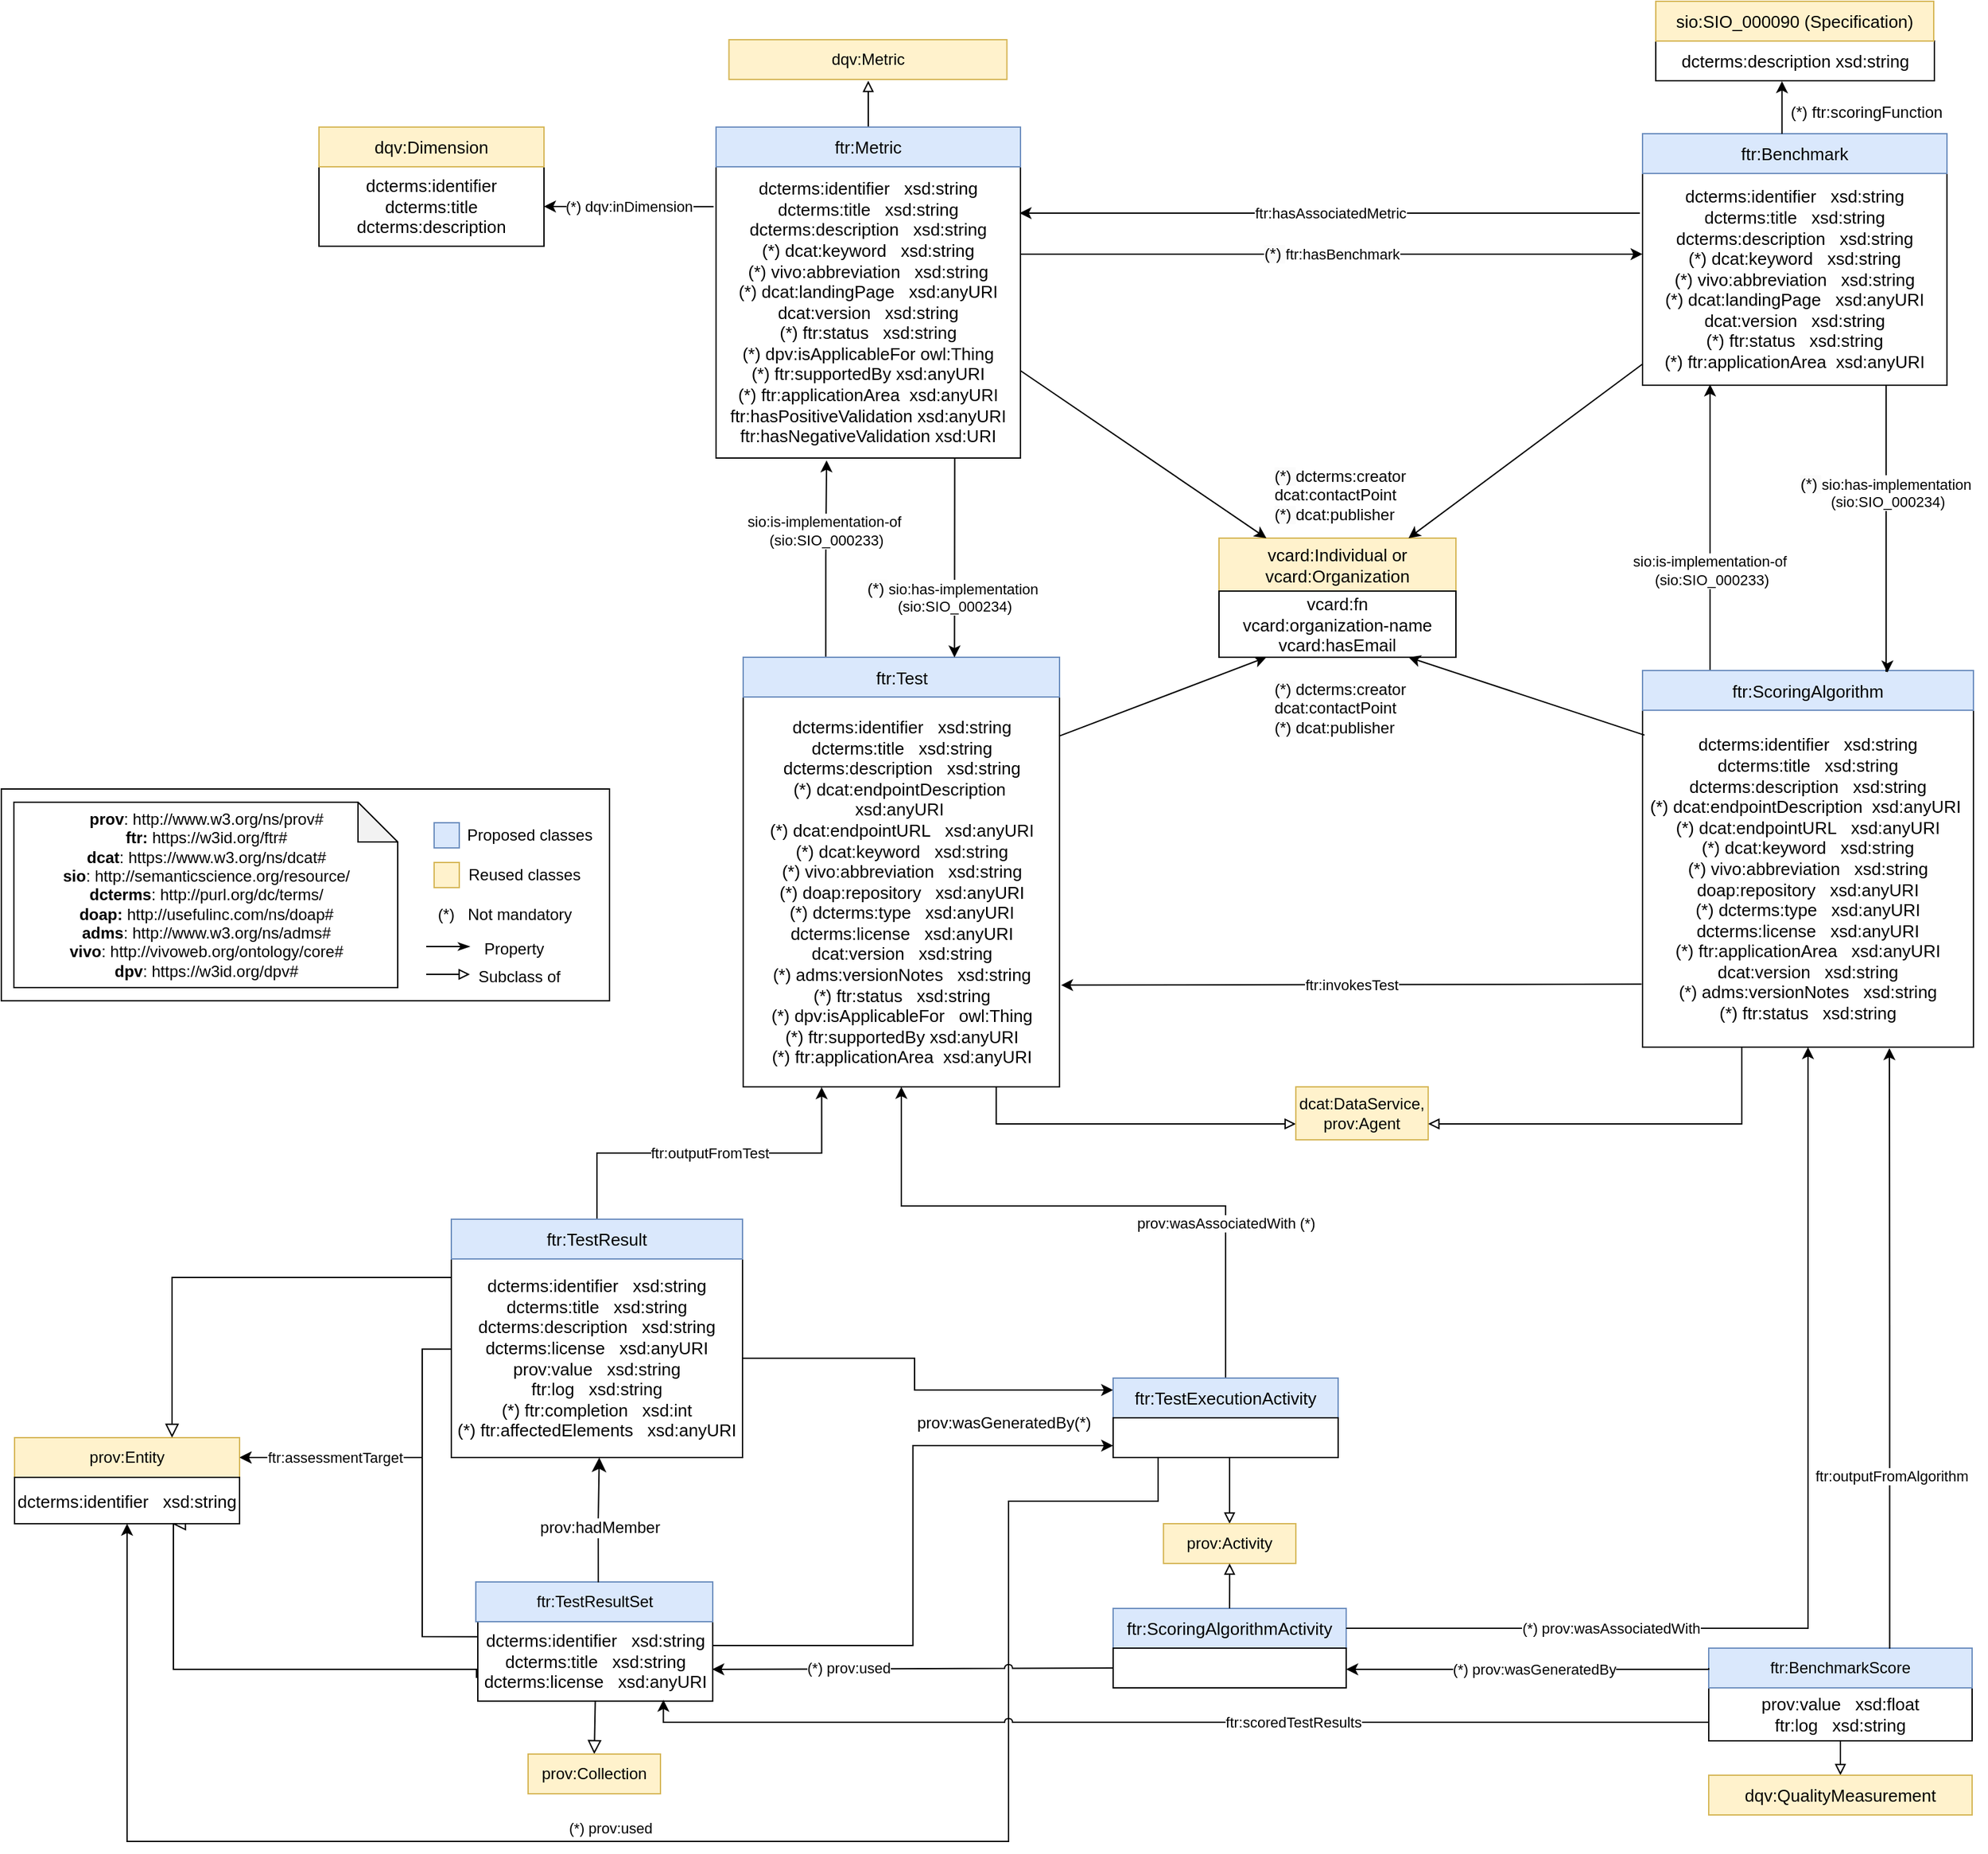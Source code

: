 <mxfile version="28.0.9">
  <diagram name="1.2.0" id="X21MHkXue-90yoCCHEr5">
    <mxGraphModel dx="1042" dy="550" grid="1" gridSize="10" guides="1" tooltips="1" connect="1" arrows="1" fold="1" page="1" pageScale="1" pageWidth="827" pageHeight="1169" math="0" shadow="0">
      <root>
        <mxCell id="aJPommEV7rcXcunqT9-c-0" />
        <mxCell id="aJPommEV7rcXcunqT9-c-1" parent="aJPommEV7rcXcunqT9-c-0" />
        <mxCell id="aJPommEV7rcXcunqT9-c-2" value="" style="endArrow=block;html=1;fontColor=#000099;exitX=0.5;exitY=1;exitDx=0;exitDy=0;endFill=0;entryX=0.5;entryY=0;entryDx=0;entryDy=0;endSize=8;arcSize=0;rounded=0;" parent="aJPommEV7rcXcunqT9-c-1" source="aJPommEV7rcXcunqT9-c-5" target="aJPommEV7rcXcunqT9-c-3" edge="1">
          <mxGeometry width="50" height="50" relative="1" as="geometry">
            <mxPoint x="-27" y="999" as="sourcePoint" />
            <mxPoint x="131.0" y="999" as="targetPoint" />
          </mxGeometry>
        </mxCell>
        <mxCell id="aJPommEV7rcXcunqT9-c-3" value="prov:Collection" style="rounded=0;whiteSpace=wrap;html=1;snapToPoint=1;points=[[0.1,0],[0.2,0],[0.3,0],[0.4,0],[0.5,0],[0.6,0],[0.7,0],[0.8,0],[0.9,0],[0,0.1],[0,0.3],[0,0.5],[0,0.7],[0,0.9],[0.1,1],[0.2,1],[0.3,1],[0.4,1],[0.5,1],[0.6,1],[0.7,1],[0.8,1],[0.9,1],[1,0.1],[1,0.3],[1,0.5],[1,0.7],[1,0.9]];fillColor=#fff2cc;strokeColor=#d6b656;" parent="aJPommEV7rcXcunqT9-c-1" vertex="1">
          <mxGeometry x="508" y="1584" width="100" height="30" as="geometry" />
        </mxCell>
        <mxCell id="aJPommEV7rcXcunqT9-c-4" value="&lt;div&gt;&lt;b&gt;prov&lt;/b&gt;: http://www.w3.org/ns/prov#&lt;/div&gt;&lt;div&gt;&lt;b&gt;ftr:&lt;/b&gt; https://w3id.org/ftr#&lt;br&gt;&lt;b&gt;dcat&lt;/b&gt;: https://www.w3.org/ns/dcat#&lt;/div&gt;&lt;div&gt;&lt;b&gt;sio&lt;/b&gt;: http://semanticscience.org/resource/&lt;br&gt;&lt;/div&gt;&lt;b&gt;dcterms&lt;/b&gt;: http://purl.org/dc/terms/&lt;div&gt;&lt;b&gt;doap:&amp;nbsp;&lt;/b&gt;&lt;span style=&quot;background-color: initial;&quot;&gt;http://usefulinc.com/ns/doap#&lt;/span&gt;&lt;/div&gt;&lt;div&gt;&lt;b&gt;adms&lt;/b&gt;: http://www.w3.org/ns/adms#&lt;/div&gt;&lt;div&gt;&lt;b&gt;vivo&lt;/b&gt;:&amp;nbsp;http://vivoweb.org/ontology/core#&lt;/div&gt;&lt;div&gt;&lt;b&gt;dpv&lt;/b&gt;: https://w3id.org/dpv#&lt;/div&gt;" style="shape=note;whiteSpace=wrap;html=1;backgroundOutline=1;darkOpacity=0.05;" parent="aJPommEV7rcXcunqT9-c-1" vertex="1">
          <mxGeometry x="119.5" y="865" width="290" height="140" as="geometry" />
        </mxCell>
        <mxCell id="5aqM4S-_L2H5xlex5sq0-10" style="edgeStyle=orthogonalEdgeStyle;rounded=0;orthogonalLoop=1;jettySize=auto;html=1;exitX=1;exitY=0.3;exitDx=0;exitDy=0;entryX=0;entryY=0.7;entryDx=0;entryDy=0;" parent="aJPommEV7rcXcunqT9-c-1" source="aJPommEV7rcXcunqT9-c-5" target="aJPommEV7rcXcunqT9-c-22" edge="1">
          <mxGeometry relative="1" as="geometry" />
        </mxCell>
        <mxCell id="aJPommEV7rcXcunqT9-c-5" value="&lt;font style=&quot;font-size: 13px;&quot;&gt;dcterms:identifier&amp;nbsp; &amp;nbsp;xsd:string&lt;br&gt;dcterms:title&amp;nbsp; &amp;nbsp;xsd:string&lt;br&gt;dcterms:license&amp;nbsp; &amp;nbsp;xsd:anyURI&lt;/font&gt;" style="rounded=0;whiteSpace=wrap;html=1;snapToPoint=1;points=[[0.1,0],[0.2,0],[0.3,0],[0.4,0],[0.5,0],[0.6,0],[0.7,0],[0.8,0],[0.9,0],[0,0.1],[0,0.3],[0,0.5],[0,0.7],[0,0.9],[0.1,1],[0.2,1],[0.3,1],[0.4,1],[0.5,1],[0.6,1],[0.7,1],[0.8,1],[0.9,1],[1,0.1],[1,0.3],[1,0.5],[1,0.7],[1,0.9]];" parent="aJPommEV7rcXcunqT9-c-1" vertex="1">
          <mxGeometry x="470" y="1484" width="177.5" height="60" as="geometry" />
        </mxCell>
        <mxCell id="aJPommEV7rcXcunqT9-c-6" value="" style="rounded=0;orthogonalLoop=1;jettySize=auto;html=1;edgeStyle=orthogonalEdgeStyle;entryX=1;entryY=0.5;entryDx=0;entryDy=0;exitX=0.001;exitY=0.189;exitDx=0;exitDy=0;exitPerimeter=0;" parent="aJPommEV7rcXcunqT9-c-1" source="aJPommEV7rcXcunqT9-c-5" target="aJPommEV7rcXcunqT9-c-18" edge="1">
          <mxGeometry relative="1" as="geometry">
            <Array as="points">
              <mxPoint x="428" y="1495" />
              <mxPoint x="428" y="1360" />
            </Array>
            <mxPoint x="458" y="1480" as="sourcePoint" />
            <mxPoint x="308" y="1350" as="targetPoint" />
          </mxGeometry>
        </mxCell>
        <mxCell id="aJPommEV7rcXcunqT9-c-9" value="ftr:TestResultSet" style="rounded=0;whiteSpace=wrap;html=1;snapToPoint=1;points=[[0.1,0],[0.2,0],[0.3,0],[0.4,0],[0.5,0],[0.6,0],[0.7,0],[0.8,0],[0.9,0],[0,0.1],[0,0.3],[0,0.5],[0,0.7],[0,0.9],[0.1,1],[0.2,1],[0.3,1],[0.4,1],[0.5,1],[0.6,1],[0.7,1],[0.8,1],[0.9,1],[1,0.1],[1,0.3],[1,0.5],[1,0.7],[1,0.9]];fillColor=#dae8fc;strokeColor=#6c8ebf;" parent="aJPommEV7rcXcunqT9-c-1" vertex="1">
          <mxGeometry x="468.5" y="1454" width="179" height="30" as="geometry" />
        </mxCell>
        <mxCell id="aJPommEV7rcXcunqT9-c-11" value="ftr:outputFromTest" style="rounded=0;orthogonalLoop=1;jettySize=auto;html=1;exitX=0.5;exitY=0;exitDx=0;exitDy=0;entryX=0.248;entryY=1.001;entryDx=0;entryDy=0;entryPerimeter=0;edgeStyle=orthogonalEdgeStyle;" parent="aJPommEV7rcXcunqT9-c-1" source="aJPommEV7rcXcunqT9-c-13" target="aJPommEV7rcXcunqT9-c-29" edge="1">
          <mxGeometry relative="1" as="geometry" />
        </mxCell>
        <mxCell id="5aqM4S-_L2H5xlex5sq0-11" style="edgeStyle=orthogonalEdgeStyle;rounded=0;orthogonalLoop=1;jettySize=auto;html=1;exitX=1;exitY=0.5;exitDx=0;exitDy=0;entryX=0;entryY=0.3;entryDx=0;entryDy=0;" parent="aJPommEV7rcXcunqT9-c-1" source="aJPommEV7rcXcunqT9-c-12" target="aJPommEV7rcXcunqT9-c-17" edge="1">
          <mxGeometry relative="1" as="geometry">
            <Array as="points">
              <mxPoint x="800" y="1285" />
              <mxPoint x="800" y="1309" />
            </Array>
          </mxGeometry>
        </mxCell>
        <mxCell id="aJPommEV7rcXcunqT9-c-12" value="&lt;div&gt;&lt;font style=&quot;font-size: 13px;&quot;&gt;dcterms:identifier&amp;nbsp; &amp;nbsp;&lt;span style=&quot;background-color: transparent; color: light-dark(rgb(0, 0, 0), rgb(255, 255, 255));&quot;&gt;xsd:string&lt;/span&gt;&lt;/font&gt;&lt;/div&gt;&lt;div&gt;&lt;font style=&quot;font-size: 13px;&quot;&gt;&lt;span style=&quot;background-color: initial;&quot;&gt;dcterms:title&amp;nbsp; &amp;nbsp;xsd:string&lt;/span&gt;&lt;br&gt;&lt;/font&gt;&lt;/div&gt;&lt;div&gt;&lt;font style=&quot;font-size: 13px;&quot;&gt;dcterms:description&amp;nbsp; &amp;nbsp;&lt;span style=&quot;background-color: transparent; color: light-dark(rgb(0, 0, 0), rgb(255, 255, 255));&quot;&gt;xsd:string&lt;/span&gt;&lt;/font&gt;&lt;/div&gt;&lt;div&gt;&lt;font style=&quot;font-size: 13px;&quot;&gt;dcterms:license&amp;nbsp; &amp;nbsp;xsd:anyURI&lt;br&gt;&lt;/font&gt;&lt;/div&gt;&lt;font style=&quot;font-size: 13px;&quot;&gt;prov:value&amp;nbsp; &amp;nbsp;xsd:string&lt;br&gt;ftr:log&amp;nbsp; &amp;nbsp;xsd:string&lt;br&gt;(*)&amp;nbsp;ftr:completion&amp;nbsp; &amp;nbsp;xsd:int&lt;br&gt;(*)&amp;nbsp;ftr:affectedElements&amp;nbsp; &amp;nbsp;xsd:anyURI&lt;/font&gt;" style="rounded=0;whiteSpace=wrap;html=1;snapToPoint=1;points=[[0.1,0],[0.2,0],[0.3,0],[0.4,0],[0.5,0],[0.6,0],[0.7,0],[0.8,0],[0.9,0],[0,0.1],[0,0.3],[0,0.5],[0,0.7],[0,0.9],[0.1,1],[0.2,1],[0.3,1],[0.4,1],[0.5,1],[0.6,1],[0.7,1],[0.8,1],[0.9,1],[1,0.1],[1,0.3],[1,0.5],[1,0.7],[1,0.9]];" parent="aJPommEV7rcXcunqT9-c-1" vertex="1">
          <mxGeometry x="450" y="1210" width="220" height="150" as="geometry" />
        </mxCell>
        <mxCell id="aJPommEV7rcXcunqT9-c-13" value="&lt;font style=&quot;font-size: 13px;&quot;&gt;ftr:TestResult&lt;/font&gt;" style="rounded=0;whiteSpace=wrap;html=1;snapToPoint=1;points=[[0.1,0],[0.2,0],[0.3,0],[0.4,0],[0.5,0],[0.6,0],[0.7,0],[0.8,0],[0.9,0],[0,0.1],[0,0.3],[0,0.5],[0,0.7],[0,0.9],[0.1,1],[0.2,1],[0.3,1],[0.4,1],[0.5,1],[0.6,1],[0.7,1],[0.8,1],[0.9,1],[1,0.1],[1,0.3],[1,0.5],[1,0.7],[1,0.9]];fillColor=#dae8fc;strokeColor=#6c8ebf;" parent="aJPommEV7rcXcunqT9-c-1" vertex="1">
          <mxGeometry x="450" y="1180" width="220" height="30" as="geometry" />
        </mxCell>
        <mxCell id="aJPommEV7rcXcunqT9-c-14" style="rounded=0;orthogonalLoop=1;jettySize=auto;html=1;exitX=0.5;exitY=1;exitDx=0;exitDy=0;endArrow=block;endFill=0;edgeStyle=orthogonalEdgeStyle;" parent="aJPommEV7rcXcunqT9-c-1" source="aJPommEV7rcXcunqT9-c-22" target="aJPommEV7rcXcunqT9-c-19" edge="1">
          <mxGeometry relative="1" as="geometry">
            <mxPoint x="871.12" y="1310" as="sourcePoint" />
            <Array as="points">
              <mxPoint x="1038" y="1360" />
            </Array>
          </mxGeometry>
        </mxCell>
        <mxCell id="aJPommEV7rcXcunqT9-c-16" value="prov:wasAssociatedWith (*)" style="rounded=0;orthogonalLoop=1;jettySize=auto;html=1;edgeStyle=orthogonalEdgeStyle;" parent="aJPommEV7rcXcunqT9-c-1" source="aJPommEV7rcXcunqT9-c-17" target="aJPommEV7rcXcunqT9-c-29" edge="1">
          <mxGeometry x="-0.494" relative="1" as="geometry">
            <Array as="points">
              <mxPoint x="1035" y="1170" />
              <mxPoint x="790" y="1170" />
            </Array>
            <mxPoint as="offset" />
          </mxGeometry>
        </mxCell>
        <mxCell id="aJPommEV7rcXcunqT9-c-17" value="&lt;font style=&quot;font-size: 13px;&quot;&gt;ftr:TestExecutionActivity&lt;/font&gt;" style="rounded=0;whiteSpace=wrap;html=1;snapToPoint=1;points=[[0.1,0],[0.2,0],[0.3,0],[0.4,0],[0.5,0],[0.6,0],[0.7,0],[0.8,0],[0.9,0],[0,0.1],[0,0.3],[0,0.5],[0,0.7],[0,0.9],[0.1,1],[0.2,1],[0.3,1],[0.4,1],[0.5,1],[0.6,1],[0.7,1],[0.8,1],[0.9,1],[1,0.1],[1,0.3],[1,0.5],[1,0.7],[1,0.9]];fillColor=#dae8fc;strokeColor=#6c8ebf;" parent="aJPommEV7rcXcunqT9-c-1" vertex="1">
          <mxGeometry x="950" y="1300" width="170" height="30" as="geometry" />
        </mxCell>
        <mxCell id="aJPommEV7rcXcunqT9-c-18" value="prov:Entity" style="rounded=0;whiteSpace=wrap;html=1;snapToPoint=1;points=[[0.1,0],[0.2,0],[0.3,0],[0.4,0],[0.5,0],[0.6,0],[0.7,0],[0.8,0],[0.9,0],[0,0.1],[0,0.3],[0,0.5],[0,0.7],[0,0.9],[0.1,1],[0.2,1],[0.3,1],[0.4,1],[0.5,1],[0.6,1],[0.7,1],[0.8,1],[0.9,1],[1,0.1],[1,0.3],[1,0.5],[1,0.7],[1,0.9]];fillColor=#fff2cc;strokeColor=#d6b656;" parent="aJPommEV7rcXcunqT9-c-1" vertex="1">
          <mxGeometry x="120" y="1345" width="170" height="30" as="geometry" />
        </mxCell>
        <mxCell id="aJPommEV7rcXcunqT9-c-19" value="prov:Activity" style="rounded=0;whiteSpace=wrap;html=1;snapToPoint=1;points=[[0.1,0],[0.2,0],[0.3,0],[0.4,0],[0.5,0],[0.6,0],[0.7,0],[0.8,0],[0.9,0],[0,0.1],[0,0.3],[0,0.5],[0,0.7],[0,0.9],[0.1,1],[0.2,1],[0.3,1],[0.4,1],[0.5,1],[0.6,1],[0.7,1],[0.8,1],[0.9,1],[1,0.1],[1,0.3],[1,0.5],[1,0.7],[1,0.9]];fillColor=#fff2cc;strokeColor=#d6b656;" parent="aJPommEV7rcXcunqT9-c-1" vertex="1">
          <mxGeometry x="988.06" y="1410" width="100" height="30" as="geometry" />
        </mxCell>
        <mxCell id="aJPommEV7rcXcunqT9-c-20" value="" style="rounded=0;orthogonalLoop=1;jettySize=auto;html=1;edgeStyle=orthogonalEdgeStyle;jumpStyle=arc;entryX=0.5;entryY=1;entryDx=0;entryDy=0;exitX=0.2;exitY=1;exitDx=0;exitDy=0;" parent="aJPommEV7rcXcunqT9-c-1" source="aJPommEV7rcXcunqT9-c-22" target="i2RRBjA-dx08bfWv7huD-5" edge="1">
          <mxGeometry relative="1" as="geometry">
            <mxPoint x="980" y="1370" as="sourcePoint" />
            <mxPoint x="220" y="1490" as="targetPoint" />
            <Array as="points">
              <mxPoint x="984" y="1393" />
              <mxPoint x="871" y="1393" />
              <mxPoint x="871" y="1650" />
              <mxPoint x="205" y="1650" />
            </Array>
          </mxGeometry>
        </mxCell>
        <mxCell id="aJPommEV7rcXcunqT9-c-21" value=" (*)&amp;nbsp;prov:used" style="edgeLabel;html=1;align=center;verticalAlign=middle;resizable=0;points=[];" parent="aJPommEV7rcXcunqT9-c-20" connectable="0" vertex="1">
          <mxGeometry x="-0.502" y="2" relative="1" as="geometry">
            <mxPoint x="-303" y="67" as="offset" />
          </mxGeometry>
        </mxCell>
        <mxCell id="aJPommEV7rcXcunqT9-c-22" value="" style="rounded=0;whiteSpace=wrap;html=1;snapToPoint=1;points=[[0.1,0],[0.2,0],[0.3,0],[0.4,0],[0.5,0],[0.6,0],[0.7,0],[0.8,0],[0.9,0],[0,0.1],[0,0.3],[0,0.5],[0,0.7],[0,0.9],[0.1,1],[0.2,1],[0.3,1],[0.4,1],[0.5,1],[0.6,1],[0.7,1],[0.8,1],[0.9,1],[1,0.1],[1,0.3],[1,0.5],[1,0.7],[1,0.9]];" parent="aJPommEV7rcXcunqT9-c-1" vertex="1">
          <mxGeometry x="950" y="1330" width="170" height="30" as="geometry" />
        </mxCell>
        <mxCell id="aJPommEV7rcXcunqT9-c-23" value="" style="whiteSpace=wrap;html=1;aspect=fixed;fillColor=#dae8fc;strokeColor=#6c8ebf;" parent="aJPommEV7rcXcunqT9-c-1" vertex="1">
          <mxGeometry x="437" y="880.5" width="19" height="19" as="geometry" />
        </mxCell>
        <mxCell id="aJPommEV7rcXcunqT9-c-24" value="" style="whiteSpace=wrap;html=1;aspect=fixed;fillColor=#fff2cc;strokeColor=#d6b656;" parent="aJPommEV7rcXcunqT9-c-1" vertex="1">
          <mxGeometry x="437" y="910.5" width="19" height="19" as="geometry" />
        </mxCell>
        <mxCell id="aJPommEV7rcXcunqT9-c-25" value="Proposed classes " style="text;html=1;align=left;verticalAlign=middle;whiteSpace=wrap;rounded=0;" parent="aJPommEV7rcXcunqT9-c-1" vertex="1">
          <mxGeometry x="460" y="875" width="100" height="30" as="geometry" />
        </mxCell>
        <mxCell id="aJPommEV7rcXcunqT9-c-26" value="Reused classes" style="text;html=1;align=left;verticalAlign=middle;whiteSpace=wrap;rounded=0;" parent="aJPommEV7rcXcunqT9-c-1" vertex="1">
          <mxGeometry x="461" y="905" width="89" height="30" as="geometry" />
        </mxCell>
        <mxCell id="aJPommEV7rcXcunqT9-c-27" style="edgeStyle=orthogonalEdgeStyle;rounded=0;orthogonalLoop=1;jettySize=auto;html=1;exitX=0.8;exitY=1;exitDx=0;exitDy=0;entryX=0;entryY=0.7;entryDx=0;entryDy=0;endArrow=block;endFill=0;" parent="aJPommEV7rcXcunqT9-c-1" source="aJPommEV7rcXcunqT9-c-29" target="aJPommEV7rcXcunqT9-c-31" edge="1">
          <mxGeometry relative="1" as="geometry" />
        </mxCell>
        <mxCell id="5aqM4S-_L2H5xlex5sq0-1" style="rounded=0;orthogonalLoop=1;jettySize=auto;html=1;exitX=1;exitY=0.1;exitDx=0;exitDy=0;entryX=0.2;entryY=1;entryDx=0;entryDy=0;" parent="aJPommEV7rcXcunqT9-c-1" source="aJPommEV7rcXcunqT9-c-29" target="aJPommEV7rcXcunqT9-c-42" edge="1">
          <mxGeometry relative="1" as="geometry">
            <mxPoint x="1050" y="760" as="targetPoint" />
          </mxGeometry>
        </mxCell>
        <mxCell id="aJPommEV7rcXcunqT9-c-29" value="&lt;div&gt;&lt;font style=&quot;font-size: 13px;&quot;&gt;dcterms:identifier&amp;nbsp; &amp;nbsp;&lt;span style=&quot;background-color: transparent; color: light-dark(rgb(0, 0, 0), rgb(255, 255, 255));&quot;&gt;xsd:string&lt;/span&gt;&lt;/font&gt;&lt;/div&gt;&lt;div&gt;&lt;font style=&quot;font-size: 13px;&quot;&gt;&lt;span style=&quot;background-color: initial;&quot;&gt;dcterms:title&amp;nbsp; &amp;nbsp;xsd:string&lt;/span&gt;&lt;br&gt;&lt;/font&gt;&lt;/div&gt;&lt;div&gt;&lt;font style=&quot;font-size: 13px;&quot;&gt;dcterms:description&amp;nbsp; &amp;nbsp;&lt;span style=&quot;background-color: transparent; color: light-dark(rgb(0, 0, 0), rgb(255, 255, 255));&quot;&gt;xsd:string&lt;/span&gt;&lt;/font&gt;&lt;/div&gt;&lt;div&gt;&lt;div&gt;&lt;font style=&quot;font-size: 13px;&quot;&gt;&lt;span style=&quot;background-color: transparent; color: light-dark(rgb(0, 0, 0), rgb(255, 255, 255));&quot;&gt;(*)&lt;/span&gt;&lt;span style=&quot;background-color: transparent; color: light-dark(rgb(0, 0, 0), rgb(255, 255, 255));&quot;&gt;&amp;nbsp;&lt;/span&gt;&lt;span style=&quot;font-family: Arial; background-color: initial;&quot;&gt;dcat:endpointDescription&amp;nbsp; xsd:anyURI&amp;nbsp;&lt;/span&gt;&lt;br&gt;&lt;/font&gt;&lt;/div&gt;&lt;div&gt;&lt;font style=&quot;font-size: 13px;&quot;&gt;&lt;span style=&quot;color: rgb(0, 0, 0); font-weight: normal; text-decoration: none; font-family: Arial; font-style: normal; text-decoration-skip-ink: none;&quot;&gt;&lt;span style=&quot;background-color: transparent; color: light-dark(rgb(0, 0, 0), rgb(255, 255, 255)); font-family: Helvetica;&quot;&gt;(*)&lt;/span&gt;&lt;span style=&quot;background-color: transparent; color: light-dark(rgb(0, 0, 0), rgb(255, 255, 255)); font-family: Helvetica;&quot;&gt;&amp;nbsp;&lt;/span&gt;dcat&lt;/span&gt;&lt;span style=&quot;color: rgb(0, 0, 0); font-weight: normal; text-decoration: none; font-family: Arial; font-style: normal; text-decoration-skip-ink: none;&quot;&gt;:endpointURL&amp;nbsp; &amp;nbsp;xsd:anyURI&lt;/span&gt;&lt;/font&gt;&lt;/div&gt;&lt;div&gt;&lt;span style=&quot;color: rgb(0, 0, 0); font-weight: normal; text-decoration: none; font-family: Arial; font-style: normal; text-decoration-skip-ink: none;&quot;&gt;&lt;font style=&quot;font-size: 13px;&quot;&gt;&lt;span style=&quot;background-color: transparent; color: light-dark(rgb(0, 0, 0), rgb(255, 255, 255)); font-family: Helvetica;&quot;&gt;(*)&lt;/span&gt;&lt;span style=&quot;background-color: transparent; color: light-dark(rgb(0, 0, 0), rgb(255, 255, 255)); font-family: Helvetica;&quot;&gt;&amp;nbsp;&lt;/span&gt;dcat:keyword&amp;nbsp; &amp;nbsp;xsd:string&lt;br&gt;&lt;/font&gt;&lt;/span&gt;&lt;/div&gt;&lt;div&gt;&lt;span style=&quot;color: rgb(0, 0, 0); font-weight: normal; text-decoration: none; font-family: Arial; font-style: normal; text-decoration-skip-ink: none;&quot;&gt;&lt;div style=&quot;font-family: Helvetica;&quot;&gt;&lt;font style=&quot;font-size: 13px;&quot;&gt;&lt;span style=&quot;color: light-dark(rgb(0, 0, 0), rgb(237, 237, 237)); background-color: transparent;&quot;&gt;(*)&lt;/span&gt;&lt;span style=&quot;color: light-dark(rgb(0, 0, 0), rgb(237, 237, 237)); background-color: transparent;&quot;&gt;&amp;nbsp;&lt;/span&gt;vivo:abbreviation&amp;nbsp; &amp;nbsp;xsd:string&lt;/font&gt;&lt;/div&gt;&lt;/span&gt;&lt;/div&gt;&lt;div&gt;&lt;span style=&quot;color: rgb(0, 0, 0); font-weight: normal; text-decoration: none; font-family: Arial; font-style: normal; text-decoration-skip-ink: none;&quot;&gt;&lt;div style=&quot;font-family: Helvetica;&quot;&gt;&lt;font style=&quot;font-size: 13px;&quot;&gt;&lt;span style=&quot;background-color: transparent; color: light-dark(rgb(0, 0, 0), rgb(255, 255, 255));&quot;&gt;(*)&lt;/span&gt;&lt;span style=&quot;background-color: transparent; color: light-dark(rgb(0, 0, 0), rgb(255, 255, 255));&quot;&gt;&amp;nbsp;&lt;/span&gt;&lt;span style=&quot;background-color: initial; color: light-dark(rgb(0, 0, 0), rgb(255, 255, 255)); font-family: Arial;&quot;&gt;doap:repository&amp;nbsp; &amp;nbsp;xsd:anyURI&lt;/span&gt;&lt;/font&gt;&lt;/div&gt;&lt;/span&gt;&lt;/div&gt;&lt;div&gt;&lt;span style=&quot;text-decoration-skip-ink: none;&quot;&gt;&lt;font style=&quot;font-size: 13px;&quot;&gt;&lt;span style=&quot;background-color: transparent; color: light-dark(rgb(0, 0, 0), rgb(255, 255, 255));&quot;&gt;(*)&lt;/span&gt;&lt;span style=&quot;background-color: transparent; color: light-dark(rgb(0, 0, 0), rgb(255, 255, 255));&quot;&gt;&amp;nbsp;&lt;/span&gt;&lt;font face=&quot;Arial&quot;&gt;dcterms:type&amp;nbsp; &amp;nbsp;xsd:anyURI&lt;/font&gt;&lt;br&gt;&lt;/font&gt;&lt;/span&gt;&lt;/div&gt;&lt;div&gt;&lt;span style=&quot;text-decoration-skip-ink: none;&quot;&gt;&lt;font style=&quot;font-size: 13px;&quot;&gt;&lt;font face=&quot;Arial&quot;&gt;dcterms:license&amp;nbsp; &amp;nbsp;xsd:anyURI&lt;/font&gt;&lt;br&gt;&lt;/font&gt;&lt;/span&gt;&lt;/div&gt;&lt;div&gt;&lt;span style=&quot;font-family: Arial; background-color: transparent; color: light-dark(rgb(0, 0, 0), rgb(255, 255, 255));&quot;&gt;&lt;font style=&quot;font-size: 13px;&quot;&gt;dcat:version&amp;nbsp; &amp;nbsp;xsd:string&lt;/font&gt;&lt;/span&gt;&lt;/div&gt;&lt;div&gt;&lt;span style=&quot;text-decoration-skip-ink: none;&quot;&gt;&lt;font style=&quot;font-size: 13px;&quot;&gt;&lt;span style=&quot;background-color: transparent; color: light-dark(rgb(0, 0, 0), rgb(255, 255, 255));&quot;&gt;(*)&lt;/span&gt;&lt;span style=&quot;background-color: transparent; color: light-dark(rgb(0, 0, 0), rgb(255, 255, 255));&quot;&gt;&amp;nbsp;&lt;/span&gt;&lt;font face=&quot;Arial&quot;&gt;adms:versionNotes&amp;nbsp; &amp;nbsp;xsd:string&lt;/font&gt;&lt;br&gt;&lt;/font&gt;&lt;/span&gt;&lt;/div&gt;&lt;/div&gt;&lt;div&gt;&lt;span style=&quot;text-decoration-skip-ink: none;&quot;&gt;&lt;font style=&quot;font-size: 13px;&quot;&gt;&lt;span style=&quot;background-color: transparent; color: light-dark(rgb(0, 0, 0), rgb(255, 255, 255));&quot;&gt;(*)&lt;/span&gt;&lt;span style=&quot;background-color: transparent; color: light-dark(rgb(0, 0, 0), rgb(255, 255, 255));&quot;&gt;&amp;nbsp;&lt;/span&gt;&lt;font face=&quot;Arial&quot;&gt;ftr:status&amp;nbsp; &amp;nbsp;xsd:string&lt;br&gt;(*) dpv:isApplicableFor&amp;nbsp;&amp;nbsp; owl:Thing&lt;br&gt;&lt;/font&gt;&lt;/font&gt;&lt;/span&gt;&lt;/div&gt;&lt;div&gt;&lt;span style=&quot;text-decoration-skip-ink: none;&quot;&gt;&lt;font style=&quot;font-size: 13px;&quot; face=&quot;Arial&quot;&gt;(*) ftr:supportedBy xsd:anyURI&lt;br&gt;&lt;/font&gt;&lt;/span&gt;&lt;/div&gt;&lt;div&gt;&lt;span style=&quot;text-decoration-skip-ink: none;&quot;&gt;&lt;div&gt;&lt;font style=&quot;font-size: 13px;&quot;&gt;&lt;span style=&quot;text-decoration-skip-ink: none;&quot;&gt;&lt;span style=&quot;background-color: transparent; color: light-dark(rgb(0, 0, 0), rgb(255, 255, 255));&quot;&gt;(*)&lt;/span&gt;&lt;span style=&quot;background-color: transparent; color: light-dark(rgb(0, 0, 0), rgb(255, 255, 255));&quot;&gt;&amp;nbsp;&lt;/span&gt;&lt;/span&gt;&lt;span style=&quot;background-color: transparent;&quot;&gt;ftr:applicationArea&lt;/span&gt;&lt;span style=&quot;font-family: Arial; background-color: transparent; color: light-dark(rgb(0, 0, 0), rgb(255, 255, 255));&quot;&gt;&amp;nbsp; xsd:anyURI&lt;/span&gt;&lt;/font&gt;&lt;/div&gt;&lt;div&gt;&lt;span style=&quot;text-decoration-skip-ink: none;&quot;&gt;&lt;/span&gt;&lt;/div&gt;&lt;/span&gt;&lt;/div&gt;" style="rounded=0;whiteSpace=wrap;html=1;snapToPoint=1;points=[[0.1,0],[0.2,0],[0.3,0],[0.4,0],[0.5,0],[0.6,0],[0.7,0],[0.8,0],[0.9,0],[0,0.1],[0,0.3],[0,0.5],[0,0.7],[0,0.9],[0.1,1],[0.2,1],[0.3,1],[0.4,1],[0.5,1],[0.6,1],[0.7,1],[0.8,1],[0.9,1],[1,0.1],[1,0.3],[1,0.5],[1,0.7],[1,0.9]];" parent="aJPommEV7rcXcunqT9-c-1" vertex="1">
          <mxGeometry x="670.5" y="785.5" width="239" height="294.5" as="geometry" />
        </mxCell>
        <mxCell id="aJPommEV7rcXcunqT9-c-30" value="&lt;font style=&quot;font-size: 13px;&quot;&gt;ftr:Test&lt;/font&gt;" style="rounded=0;whiteSpace=wrap;html=1;snapToPoint=1;points=[[0.1,0],[0.2,0],[0.3,0],[0.4,0],[0.5,0],[0.6,0],[0.7,0],[0.8,0],[0.9,0],[0,0.1],[0,0.3],[0,0.5],[0,0.7],[0,0.9],[0.1,1],[0.2,1],[0.3,1],[0.4,1],[0.5,1],[0.6,1],[0.7,1],[0.8,1],[0.9,1],[1,0.1],[1,0.3],[1,0.5],[1,0.7],[1,0.9]];fillColor=#dae8fc;strokeColor=#6c8ebf;" parent="aJPommEV7rcXcunqT9-c-1" vertex="1">
          <mxGeometry x="670.5" y="755.5" width="239" height="30" as="geometry" />
        </mxCell>
        <mxCell id="aJPommEV7rcXcunqT9-c-31" value="&lt;div&gt;dcat:DataService,&lt;/div&gt;&lt;div&gt;prov:Agent&lt;/div&gt;" style="rounded=0;whiteSpace=wrap;html=1;snapToPoint=1;points=[[0.1,0],[0.2,0],[0.3,0],[0.4,0],[0.5,0],[0.6,0],[0.7,0],[0.8,0],[0.9,0],[0,0.1],[0,0.3],[0,0.5],[0,0.7],[0,0.9],[0.1,1],[0.2,1],[0.3,1],[0.4,1],[0.5,1],[0.6,1],[0.7,1],[0.8,1],[0.9,1],[1,0.1],[1,0.3],[1,0.5],[1,0.7],[1,0.9]];fillColor=#fff2cc;strokeColor=#d6b656;" parent="aJPommEV7rcXcunqT9-c-1" vertex="1">
          <mxGeometry x="1088.06" y="1080" width="100" height="40" as="geometry" />
        </mxCell>
        <mxCell id="aJPommEV7rcXcunqT9-c-32" value="&lt;font style=&quot;font-size: 13px;&quot;&gt;vcard:Individual or&lt;br&gt;&lt;/font&gt;&lt;div&gt;&lt;font style=&quot;font-size: 13px;&quot;&gt;vcard:Organization&lt;/font&gt;&lt;/div&gt;" style="rounded=0;whiteSpace=wrap;html=1;snapToPoint=1;points=[[0.1,0],[0.2,0],[0.3,0],[0.4,0],[0.5,0],[0.6,0],[0.7,0],[0.8,0],[0.9,0],[0,0.1],[0,0.3],[0,0.5],[0,0.7],[0,0.9],[0.1,1],[0.2,1],[0.3,1],[0.4,1],[0.5,1],[0.6,1],[0.7,1],[0.8,1],[0.9,1],[1,0.1],[1,0.3],[1,0.5],[1,0.7],[1,0.9]];fillColor=#fff2cc;strokeColor=#d6b656;" parent="aJPommEV7rcXcunqT9-c-1" vertex="1">
          <mxGeometry x="1030" y="665.5" width="179" height="40" as="geometry" />
        </mxCell>
        <mxCell id="aJPommEV7rcXcunqT9-c-33" value="&lt;div style=&quot;forced-color-adjust: none; color: rgb(0, 0, 0); font-family: Helvetica; font-size: 11px; font-style: normal; font-variant-ligatures: normal; font-variant-caps: normal; font-weight: 400; letter-spacing: normal; orphans: 2; text-align: center; text-indent: 0px; text-transform: none; widows: 2; word-spacing: 0px; -webkit-text-stroke-width: 0px; white-space: nowrap; text-decoration-thickness: initial; text-decoration-style: initial; text-decoration-color: initial;&quot;&gt;&lt;span style=&quot;background-color: rgb(251, 251, 251); font-size: 12px; text-wrap-mode: wrap; color: light-dark(rgb(0, 0, 0), rgb(255, 255, 255));&quot;&gt;(*)&lt;/span&gt;&lt;span style=&quot;background-color: rgb(251, 251, 251); font-size: 12px; text-wrap-mode: wrap; color: light-dark(rgb(0, 0, 0), rgb(255, 255, 255));&quot;&gt;&amp;nbsp;&lt;/span&gt;sio:has-implementation&amp;nbsp;&lt;/div&gt;&lt;div style=&quot;forced-color-adjust: none; color: rgb(0, 0, 0); font-family: Helvetica; font-size: 11px; font-style: normal; font-variant-ligatures: normal; font-variant-caps: normal; font-weight: 400; letter-spacing: normal; orphans: 2; text-align: center; text-indent: 0px; text-transform: none; widows: 2; word-spacing: 0px; -webkit-text-stroke-width: 0px; white-space: nowrap; text-decoration-thickness: initial; text-decoration-style: initial; text-decoration-color: initial;&quot;&gt;(sio:SIO_000234)&lt;/div&gt;" style="edgeStyle=orthogonalEdgeStyle;rounded=0;orthogonalLoop=1;jettySize=auto;html=1;exitX=0.784;exitY=0.998;exitDx=0;exitDy=0;exitPerimeter=0;startArrow=none;startFill=0;entryX=0.668;entryY=0.003;entryDx=0;entryDy=0;entryPerimeter=0;" parent="aJPommEV7rcXcunqT9-c-1" source="aJPommEV7rcXcunqT9-c-35" target="aJPommEV7rcXcunqT9-c-30" edge="1">
          <mxGeometry x="0.396" relative="1" as="geometry">
            <mxPoint x="830" y="750" as="targetPoint" />
            <Array as="points">
              <mxPoint x="830" y="627" />
              <mxPoint x="830" y="756" />
            </Array>
            <mxPoint as="offset" />
          </mxGeometry>
        </mxCell>
        <mxCell id="5aqM4S-_L2H5xlex5sq0-5" style="rounded=0;orthogonalLoop=1;jettySize=auto;html=1;exitX=1;exitY=0.7;exitDx=0;exitDy=0;entryX=0.2;entryY=0;entryDx=0;entryDy=0;" parent="aJPommEV7rcXcunqT9-c-1" source="aJPommEV7rcXcunqT9-c-35" target="aJPommEV7rcXcunqT9-c-32" edge="1">
          <mxGeometry relative="1" as="geometry" />
        </mxCell>
        <mxCell id="aJPommEV7rcXcunqT9-c-35" value="&lt;span style=&quot;text-decoration-skip-ink: none;&quot;&gt;&lt;font style=&quot;font-size: 13px;&quot;&gt;&lt;div&gt;dcterms:identifier&amp;nbsp; &amp;nbsp;&lt;span style=&quot;background-color: transparent; color: light-dark(rgb(0, 0, 0), rgb(255, 255, 255));&quot;&gt;xsd:string&lt;/span&gt;&lt;/div&gt;&lt;div&gt;&lt;span style=&quot;background-color: initial;&quot;&gt;dcterms:title&amp;nbsp; &amp;nbsp;xsd:string&lt;/span&gt;&lt;br&gt;&lt;/div&gt;&lt;div&gt;dcterms:description&amp;nbsp; &amp;nbsp;&lt;span style=&quot;background-color: transparent; color: light-dark(rgb(0, 0, 0), rgb(255, 255, 255));&quot;&gt;xsd:string&lt;/span&gt;&lt;/div&gt;&lt;div&gt;&lt;span style=&quot;background-color: transparent; color: light-dark(rgb(0, 0, 0), rgb(255, 255, 255));&quot;&gt;(*)&lt;/span&gt;&lt;span style=&quot;background-color: transparent; color: light-dark(rgb(0, 0, 0), rgb(255, 255, 255));&quot;&gt;&amp;nbsp;&lt;/span&gt;dcat:keyword&amp;nbsp; &amp;nbsp;&lt;span style=&quot;background-color: transparent; color: light-dark(rgb(0, 0, 0), rgb(255, 255, 255));&quot;&gt;xsd:string&lt;/span&gt;&lt;/div&gt;&lt;div&gt;&lt;span style=&quot;background-color: transparent; color: light-dark(rgb(0, 0, 0), rgb(255, 255, 255));&quot;&gt;(*)&lt;/span&gt;&lt;span style=&quot;background-color: transparent; color: light-dark(rgb(0, 0, 0), rgb(255, 255, 255));&quot;&gt;&amp;nbsp;&lt;/span&gt;vivo:abbreviation&amp;nbsp; &amp;nbsp;&lt;span style=&quot;background-color: transparent; color: light-dark(rgb(0, 0, 0), rgb(255, 255, 255));&quot;&gt;xsd:string&lt;/span&gt;&lt;/div&gt;&lt;div&gt;&lt;span style=&quot;background-color: transparent; color: light-dark(rgb(0, 0, 0), rgb(255, 255, 255));&quot;&gt;(*)&lt;/span&gt;&lt;span style=&quot;background-color: transparent; color: light-dark(rgb(0, 0, 0), rgb(255, 255, 255));&quot;&gt;&amp;nbsp;&lt;/span&gt;dcat:landingPage&amp;nbsp; &amp;nbsp;xsd:anyURI&lt;/div&gt;&lt;div&gt;&lt;div&gt;&lt;span style=&quot;background-color: transparent; color: light-dark(rgb(0, 0, 0), rgb(255, 255, 255));&quot;&gt;dcat:version&amp;nbsp; &amp;nbsp;&lt;/span&gt;&lt;span style=&quot;background-color: transparent; color: light-dark(rgb(0, 0, 0), rgb(255, 255, 255));&quot;&gt;xsd:string&lt;/span&gt;&lt;/div&gt;&lt;div&gt;&lt;span style=&quot;color: light-dark(rgb(0, 0, 0), rgb(255, 255, 255)); background-color: transparent;&quot;&gt;(*)&lt;/span&gt;&lt;span style=&quot;color: light-dark(rgb(0, 0, 0), rgb(255, 255, 255)); background-color: transparent;&quot;&gt;&amp;nbsp;&lt;/span&gt;&lt;font face=&quot;Arial&quot;&gt;ftr:status&amp;nbsp; &amp;nbsp;xsd:string&lt;/font&gt;&lt;/div&gt;&lt;div&gt;&lt;font face=&quot;Arial&quot;&gt;(*) dpv:isApplicableFor owl:Thing&lt;br&gt;&lt;/font&gt;&lt;/div&gt;&lt;div&gt;&lt;span style=&quot;text-decoration-skip-ink: none;&quot;&gt;&lt;font face=&quot;Arial&quot;&gt;(*) ftr:supportedBy xsd:anyURI&lt;/font&gt;&lt;/span&gt;&lt;/div&gt;&lt;/div&gt;&lt;div&gt;&lt;span style=&quot;text-decoration-skip-ink: none;&quot;&gt;&lt;span style=&quot;background-color: transparent; color: light-dark(rgb(0, 0, 0), rgb(255, 255, 255));&quot;&gt;(*)&lt;/span&gt;&lt;span style=&quot;background-color: transparent; color: light-dark(rgb(0, 0, 0), rgb(255, 255, 255));&quot;&gt;&amp;nbsp;&lt;/span&gt;&lt;/span&gt;&lt;span style=&quot;background-color: transparent;&quot;&gt;ftr:applicationArea&lt;/span&gt;&lt;span style=&quot;color: light-dark(rgb(0, 0, 0), rgb(255, 255, 255)); background-color: transparent; font-family: Arial;&quot;&gt;&amp;nbsp; xsd:anyURI&lt;/span&gt;&lt;/div&gt;&lt;div&gt;&lt;span style=&quot;background-color: transparent;&quot;&gt;&lt;font face=&quot;Arial&quot;&gt;ftr:hasPositiveValidation xsd:anyURI&lt;/font&gt;&lt;/span&gt;&lt;/div&gt;&lt;div&gt;&lt;span style=&quot;background-color: transparent;&quot;&gt;&lt;font face=&quot;Arial&quot;&gt;ftr:hasNegativeValidation xsd:URI&lt;/font&gt;&lt;/span&gt;&lt;/div&gt;&lt;/font&gt;&lt;/span&gt;" style="rounded=0;whiteSpace=wrap;html=1;snapToPoint=1;points=[[0.1,0],[0.2,0],[0.3,0],[0.4,0],[0.5,0],[0.6,0],[0.7,0],[0.8,0],[0.9,0],[0,0.1],[0,0.3],[0,0.5],[0,0.7],[0,0.9],[0.1,1],[0.2,1],[0.3,1],[0.4,1],[0.5,1],[0.6,1],[0.7,1],[0.8,1],[0.9,1],[1,0.1],[1,0.3],[1,0.5],[1,0.7],[1,0.9]];" parent="aJPommEV7rcXcunqT9-c-1" vertex="1">
          <mxGeometry x="650" y="385" width="230" height="220" as="geometry" />
        </mxCell>
        <mxCell id="aJPommEV7rcXcunqT9-c-36" value="&lt;span style=&quot;text-decoration-skip-ink: none;&quot;&gt;&lt;span style=&quot;background-color: transparent; color: light-dark(rgb(0, 0, 0), rgb(255, 255, 255));&quot;&gt;(*)&lt;/span&gt;&lt;span style=&quot;background-color: transparent; color: light-dark(rgb(0, 0, 0), rgb(255, 255, 255));&quot;&gt;&amp;nbsp;&lt;/span&gt;dqv:inDimension&lt;/span&gt;" style="rounded=0;orthogonalLoop=1;jettySize=auto;html=1;entryX=1;entryY=0.5;entryDx=0;entryDy=0;exitX=-0.008;exitY=0.137;exitDx=0;exitDy=0;exitPerimeter=0;" parent="aJPommEV7rcXcunqT9-c-1" source="aJPommEV7rcXcunqT9-c-35" target="aJPommEV7rcXcunqT9-c-54" edge="1">
          <mxGeometry relative="1" as="geometry">
            <mxPoint x="770.0" y="275" as="sourcePoint" />
          </mxGeometry>
        </mxCell>
        <mxCell id="fv9YkyYNggwTEODaoQpg-2" style="edgeStyle=orthogonalEdgeStyle;rounded=0;orthogonalLoop=1;jettySize=auto;html=1;exitX=0.5;exitY=0;exitDx=0;exitDy=0;entryX=0.5;entryY=1;entryDx=0;entryDy=0;endArrow=block;endFill=0;" edge="1" parent="aJPommEV7rcXcunqT9-c-1" source="aJPommEV7rcXcunqT9-c-37">
          <mxGeometry relative="1" as="geometry">
            <mxPoint x="765" y="320" as="targetPoint" />
          </mxGeometry>
        </mxCell>
        <mxCell id="aJPommEV7rcXcunqT9-c-37" value="&lt;font style=&quot;font-size: 13px;&quot;&gt;ftr:Metric&lt;/font&gt;" style="rounded=0;whiteSpace=wrap;html=1;snapToPoint=1;points=[[0.1,0],[0.2,0],[0.3,0],[0.4,0],[0.5,0],[0.6,0],[0.7,0],[0.8,0],[0.9,0],[0,0.1],[0,0.3],[0,0.5],[0,0.7],[0,0.9],[0.1,1],[0.2,1],[0.3,1],[0.4,1],[0.5,1],[0.6,1],[0.7,1],[0.8,1],[0.9,1],[1,0.1],[1,0.3],[1,0.5],[1,0.7],[1,0.9]];fillColor=#dae8fc;strokeColor=#6c8ebf;" parent="aJPommEV7rcXcunqT9-c-1" vertex="1">
          <mxGeometry x="650" y="355" width="230" height="30" as="geometry" />
        </mxCell>
        <mxCell id="5aqM4S-_L2H5xlex5sq0-6" style="rounded=0;orthogonalLoop=1;jettySize=auto;html=1;exitX=0;exitY=0.9;exitDx=0;exitDy=0;entryX=0.8;entryY=0;entryDx=0;entryDy=0;" parent="aJPommEV7rcXcunqT9-c-1" source="aJPommEV7rcXcunqT9-c-39" target="aJPommEV7rcXcunqT9-c-32" edge="1">
          <mxGeometry relative="1" as="geometry" />
        </mxCell>
        <mxCell id="aJPommEV7rcXcunqT9-c-39" value="&lt;span style=&quot;text-decoration-skip-ink: none;&quot;&gt;&lt;font style=&quot;font-size: 13px;&quot;&gt;&lt;div&gt;dcterms:identifier&amp;nbsp; &amp;nbsp;&lt;span style=&quot;background-color: transparent; color: light-dark(rgb(0, 0, 0), rgb(255, 255, 255));&quot;&gt;xsd:string&lt;/span&gt;&lt;/div&gt;&lt;div&gt;&lt;span style=&quot;background-color: initial;&quot;&gt;dcterms:title&amp;nbsp; &amp;nbsp;xsd:string&lt;/span&gt;&lt;br&gt;&lt;/div&gt;&lt;div&gt;dcterms:description&amp;nbsp; &amp;nbsp;&lt;span style=&quot;background-color: transparent; color: light-dark(rgb(0, 0, 0), rgb(255, 255, 255));&quot;&gt;xsd:string&lt;/span&gt;&lt;/div&gt;&lt;div&gt;&lt;span style=&quot;background-color: transparent; color: light-dark(rgb(0, 0, 0), rgb(255, 255, 255));&quot;&gt;(*)&lt;/span&gt;&lt;span style=&quot;background-color: transparent; color: light-dark(rgb(0, 0, 0), rgb(255, 255, 255));&quot;&gt;&amp;nbsp;&lt;/span&gt;dcat:keyword&amp;nbsp; &amp;nbsp;&lt;span style=&quot;background-color: transparent; color: light-dark(rgb(0, 0, 0), rgb(255, 255, 255));&quot;&gt;xsd:string&lt;/span&gt;&lt;/div&gt;&lt;div&gt;&lt;span style=&quot;background-color: transparent; color: light-dark(rgb(0, 0, 0), rgb(255, 255, 255));&quot;&gt;(*)&lt;/span&gt;&lt;span style=&quot;background-color: transparent; color: light-dark(rgb(0, 0, 0), rgb(255, 255, 255));&quot;&gt;&amp;nbsp;&lt;/span&gt;vivo:abbreviation&amp;nbsp; &amp;nbsp;&lt;span style=&quot;background-color: transparent; color: light-dark(rgb(0, 0, 0), rgb(255, 255, 255));&quot;&gt;xsd:string&lt;/span&gt;&lt;/div&gt;&lt;div&gt;&lt;span style=&quot;background-color: transparent; color: light-dark(rgb(0, 0, 0), rgb(255, 255, 255));&quot;&gt;(*)&lt;/span&gt;&lt;span style=&quot;background-color: transparent; color: light-dark(rgb(0, 0, 0), rgb(255, 255, 255));&quot;&gt;&amp;nbsp;&lt;/span&gt;dcat:landingPage&amp;nbsp; &amp;nbsp;xsd:anyURI&lt;/div&gt;&lt;div&gt;&lt;div&gt;&lt;span style=&quot;background-color: transparent; color: light-dark(rgb(0, 0, 0), rgb(255, 255, 255));&quot;&gt;dcat:version&amp;nbsp; &amp;nbsp;&lt;/span&gt;&lt;span style=&quot;background-color: transparent; color: light-dark(rgb(0, 0, 0), rgb(255, 255, 255));&quot;&gt;xsd:string&lt;/span&gt;&lt;/div&gt;&lt;div&gt;&lt;span style=&quot;color: light-dark(rgb(0, 0, 0), rgb(255, 255, 255)); background-color: transparent;&quot;&gt;(*)&lt;/span&gt;&lt;span style=&quot;color: light-dark(rgb(0, 0, 0), rgb(255, 255, 255)); background-color: transparent;&quot;&gt;&amp;nbsp;&lt;/span&gt;&lt;font face=&quot;Arial&quot;&gt;ftr:status&amp;nbsp; &amp;nbsp;xsd:string&lt;/font&gt;&lt;/div&gt;&lt;/div&gt;&lt;div&gt;&lt;span style=&quot;text-decoration-skip-ink: none;&quot;&gt;&lt;span style=&quot;background-color: transparent; color: light-dark(rgb(0, 0, 0), rgb(255, 255, 255));&quot;&gt;(*)&lt;/span&gt;&lt;span style=&quot;background-color: transparent; color: light-dark(rgb(0, 0, 0), rgb(255, 255, 255));&quot;&gt;&amp;nbsp;&lt;/span&gt;&lt;/span&gt;&lt;span style=&quot;background-color: transparent;&quot;&gt;ftr:applicationArea&lt;/span&gt;&lt;span style=&quot;color: light-dark(rgb(0, 0, 0), rgb(255, 255, 255)); background-color: transparent; font-family: Arial;&quot;&gt;&amp;nbsp; xsd:anyURI&lt;/span&gt;&lt;/div&gt;&lt;/font&gt;&lt;/span&gt;" style="rounded=0;whiteSpace=wrap;html=1;snapToPoint=1;points=[[0.1,0],[0.2,0],[0.3,0],[0.4,0],[0.5,0],[0.6,0],[0.7,0],[0.8,0],[0.9,0],[0,0.1],[0,0.3],[0,0.5],[0,0.7],[0,0.9],[0.1,1],[0.2,1],[0.3,1],[0.4,1],[0.5,1],[0.6,1],[0.7,1],[0.8,1],[0.9,1],[1,0.1],[1,0.3],[1,0.5],[1,0.7],[1,0.9]];" parent="aJPommEV7rcXcunqT9-c-1" vertex="1">
          <mxGeometry x="1350" y="390" width="230" height="160" as="geometry" />
        </mxCell>
        <mxCell id="aJPommEV7rcXcunqT9-c-40" value="" style="rounded=0;whiteSpace=wrap;html=1;fillColor=none;" parent="aJPommEV7rcXcunqT9-c-1" vertex="1">
          <mxGeometry x="110" y="855" width="459.5" height="160" as="geometry" />
        </mxCell>
        <mxCell id="aJPommEV7rcXcunqT9-c-41" value="&lt;font style=&quot;font-size: 13px;&quot;&gt;ftr:Benchmark&lt;/font&gt;" style="rounded=0;whiteSpace=wrap;html=1;snapToPoint=1;points=[[0.1,0],[0.2,0],[0.3,0],[0.4,0],[0.5,0],[0.6,0],[0.7,0],[0.8,0],[0.9,0],[0,0.1],[0,0.3],[0,0.5],[0,0.7],[0,0.9],[0.1,1],[0.2,1],[0.3,1],[0.4,1],[0.5,1],[0.6,1],[0.7,1],[0.8,1],[0.9,1],[1,0.1],[1,0.3],[1,0.5],[1,0.7],[1,0.9]];fillColor=#dae8fc;strokeColor=#6c8ebf;" parent="aJPommEV7rcXcunqT9-c-1" vertex="1">
          <mxGeometry x="1350" y="360" width="230" height="30" as="geometry" />
        </mxCell>
        <mxCell id="aJPommEV7rcXcunqT9-c-42" value="&lt;font style=&quot;font-size: 13px;&quot;&gt;vcard:fn&lt;br&gt;vcard:organization-name&lt;br&gt;vcard:hasEmail&lt;/font&gt;" style="rounded=0;whiteSpace=wrap;html=1;snapToPoint=1;points=[[0.1,0],[0.2,0],[0.3,0],[0.4,0],[0.5,0],[0.6,0],[0.7,0],[0.8,0],[0.9,0],[0,0.1],[0,0.3],[0,0.5],[0,0.7],[0,0.9],[0.1,1],[0.2,1],[0.3,1],[0.4,1],[0.5,1],[0.6,1],[0.7,1],[0.8,1],[0.9,1],[1,0.1],[1,0.3],[1,0.5],[1,0.7],[1,0.9]];" parent="aJPommEV7rcXcunqT9-c-1" vertex="1">
          <mxGeometry x="1030" y="705.5" width="179" height="50" as="geometry" />
        </mxCell>
        <mxCell id="aJPommEV7rcXcunqT9-c-43" style="edgeStyle=orthogonalEdgeStyle;rounded=0;orthogonalLoop=1;jettySize=auto;html=1;exitX=0.3;exitY=1;exitDx=0;exitDy=0;entryX=1;entryY=0.7;entryDx=0;entryDy=0;endArrow=block;endFill=0;" parent="aJPommEV7rcXcunqT9-c-1" source="aJPommEV7rcXcunqT9-c-45" target="aJPommEV7rcXcunqT9-c-31" edge="1">
          <mxGeometry relative="1" as="geometry" />
        </mxCell>
        <mxCell id="aJPommEV7rcXcunqT9-c-45" value="&lt;div&gt;&lt;font style=&quot;font-size: 13px;&quot;&gt;dcterms:identifier&amp;nbsp; &amp;nbsp;&lt;span style=&quot;background-color: transparent; color: light-dark(rgb(0, 0, 0), rgb(255, 255, 255));&quot;&gt;xsd:string&lt;/span&gt;&lt;/font&gt;&lt;/div&gt;&lt;div&gt;&lt;font style=&quot;font-size: 13px;&quot;&gt;&lt;span style=&quot;background-color: initial;&quot;&gt;dcterms:title&amp;nbsp; &amp;nbsp;xsd:string&lt;/span&gt;&lt;br&gt;&lt;/font&gt;&lt;/div&gt;&lt;div&gt;&lt;font style=&quot;font-size: 13px;&quot;&gt;dcterms:description&amp;nbsp; &amp;nbsp;&lt;span style=&quot;background-color: transparent; color: light-dark(rgb(0, 0, 0), rgb(255, 255, 255));&quot;&gt;xsd:string&lt;/span&gt;&lt;/font&gt;&lt;/div&gt;&lt;div&gt;&lt;div&gt;&lt;font style=&quot;font-size: 13px;&quot;&gt;&lt;span style=&quot;background-color: transparent; color: light-dark(rgb(0, 0, 0), rgb(255, 255, 255));&quot;&gt;(*)&lt;/span&gt;&lt;span style=&quot;background-color: transparent; color: light-dark(rgb(0, 0, 0), rgb(255, 255, 255));&quot;&gt;&amp;nbsp;&lt;/span&gt;&lt;span style=&quot;font-family: Arial; background-color: initial;&quot;&gt;dcat:endpointDescription&amp;nbsp; xsd:anyURI&amp;nbsp;&lt;/span&gt;&lt;br&gt;&lt;/font&gt;&lt;/div&gt;&lt;div&gt;&lt;font style=&quot;font-size: 13px;&quot;&gt;&lt;span style=&quot;color: rgb(0, 0, 0); font-family: Arial; text-decoration-skip-ink: none;&quot;&gt;&lt;span style=&quot;background-color: transparent; color: light-dark(rgb(0, 0, 0), rgb(255, 255, 255)); font-family: Helvetica;&quot;&gt;(*)&lt;/span&gt;&lt;span style=&quot;background-color: transparent; color: light-dark(rgb(0, 0, 0), rgb(255, 255, 255)); font-family: Helvetica;&quot;&gt;&amp;nbsp;&lt;/span&gt;dcat&lt;/span&gt;&lt;span style=&quot;color: rgb(0, 0, 0); font-family: Arial; text-decoration-skip-ink: none;&quot;&gt;:endpointURL&amp;nbsp; &amp;nbsp;xsd:anyURI&lt;/span&gt;&lt;/font&gt;&lt;/div&gt;&lt;div&gt;&lt;span style=&quot;color: rgb(0, 0, 0); font-family: Arial; text-decoration-skip-ink: none;&quot;&gt;&lt;font style=&quot;font-size: 13px;&quot;&gt;&lt;span style=&quot;background-color: transparent; color: light-dark(rgb(0, 0, 0), rgb(255, 255, 255)); font-family: Helvetica;&quot;&gt;(*)&lt;/span&gt;&lt;span style=&quot;background-color: transparent; color: light-dark(rgb(0, 0, 0), rgb(255, 255, 255)); font-family: Helvetica;&quot;&gt;&amp;nbsp;&lt;/span&gt;dcat:keyword&amp;nbsp; &amp;nbsp;xsd:string&lt;br&gt;&lt;/font&gt;&lt;/span&gt;&lt;/div&gt;&lt;div&gt;&lt;span style=&quot;color: rgb(0, 0, 0); font-family: Arial; text-decoration-skip-ink: none;&quot;&gt;&lt;div style=&quot;font-family: Helvetica;&quot;&gt;&lt;font style=&quot;font-size: 13px;&quot;&gt;&lt;span style=&quot;color: light-dark(rgb(0, 0, 0), rgb(237, 237, 237)); background-color: transparent;&quot;&gt;(*)&lt;/span&gt;&lt;span style=&quot;color: light-dark(rgb(0, 0, 0), rgb(237, 237, 237)); background-color: transparent;&quot;&gt;&amp;nbsp;&lt;/span&gt;vivo:abbreviation&amp;nbsp; &amp;nbsp;xsd:string&lt;/font&gt;&lt;/div&gt;&lt;/span&gt;&lt;/div&gt;&lt;div&gt;&lt;span style=&quot;color: rgb(0, 0, 0); font-family: Arial; text-decoration-skip-ink: none;&quot;&gt;&lt;font style=&quot;font-size: 13px;&quot;&gt;doap:repository&amp;nbsp; &amp;nbsp;xsd:anyURI&lt;/font&gt;&lt;/span&gt;&lt;/div&gt;&lt;div&gt;&lt;span style=&quot;text-decoration-skip-ink: none;&quot;&gt;&lt;font style=&quot;font-size: 13px;&quot;&gt;&lt;span style=&quot;background-color: transparent; color: light-dark(rgb(0, 0, 0), rgb(255, 255, 255));&quot;&gt;(*)&lt;/span&gt;&lt;span style=&quot;background-color: transparent; color: light-dark(rgb(0, 0, 0), rgb(255, 255, 255));&quot;&gt;&amp;nbsp;&lt;/span&gt;&lt;font face=&quot;Arial&quot;&gt;dcterms:type&amp;nbsp; &amp;nbsp;xsd:anyURI&lt;/font&gt;&lt;br&gt;&lt;/font&gt;&lt;/span&gt;&lt;/div&gt;&lt;div&gt;&lt;span style=&quot;text-decoration-skip-ink: none;&quot;&gt;&lt;font style=&quot;font-size: 13px;&quot;&gt;&lt;font face=&quot;Arial&quot;&gt;dcterms:license&amp;nbsp; &amp;nbsp;xsd:anyURI&lt;/font&gt;&lt;br&gt;&lt;/font&gt;&lt;/span&gt;&lt;/div&gt;&lt;div&gt;&lt;font style=&quot;font-size: 13px;&quot;&gt;&lt;span style=&quot;text-decoration-skip-ink: none;&quot;&gt;&lt;span style=&quot;background-color: transparent; color: light-dark(rgb(0, 0, 0), rgb(255, 255, 255));&quot;&gt;(*)&lt;/span&gt;&lt;span style=&quot;background-color: transparent; color: light-dark(rgb(0, 0, 0), rgb(255, 255, 255));&quot;&gt;&amp;nbsp;&lt;/span&gt;&lt;/span&gt;&lt;span style=&quot;background-color: transparent;&quot;&gt;ftr:applicationArea&lt;/span&gt;&lt;span style=&quot;font-family: Arial; background-color: transparent; color: light-dark(rgb(0, 0, 0), rgb(255, 255, 255));&quot;&gt;&amp;nbsp; &amp;nbsp;xsd:anyURI&lt;/span&gt;&lt;/font&gt;&lt;/div&gt;&lt;div&gt;&lt;span style=&quot;text-decoration-skip-ink: none;&quot;&gt;&lt;span style=&quot;font-family: Arial; text-decoration-skip-ink: none;&quot;&gt;&lt;font style=&quot;font-size: 13px;&quot;&gt;dcat:version&amp;nbsp; &amp;nbsp;xsd:string&lt;/font&gt;&lt;/span&gt;&lt;/span&gt;&lt;/div&gt;&lt;div&gt;&lt;span style=&quot;text-decoration-skip-ink: none;&quot;&gt;&lt;font style=&quot;font-size: 13px;&quot;&gt;&lt;span style=&quot;background-color: transparent; color: light-dark(rgb(0, 0, 0), rgb(255, 255, 255));&quot;&gt;(*)&lt;/span&gt;&lt;span style=&quot;background-color: transparent; color: light-dark(rgb(0, 0, 0), rgb(255, 255, 255));&quot;&gt;&amp;nbsp;&lt;/span&gt;&lt;font face=&quot;Arial&quot;&gt;adms:versionNotes&amp;nbsp; &amp;nbsp;xsd:string&lt;/font&gt;&lt;br&gt;&lt;/font&gt;&lt;/span&gt;&lt;/div&gt;&lt;/div&gt;&lt;div&gt;&lt;span style=&quot;text-decoration-skip-ink: none;&quot;&gt;&lt;font style=&quot;font-size: 13px;&quot;&gt;&lt;span style=&quot;background-color: transparent; color: light-dark(rgb(0, 0, 0), rgb(255, 255, 255));&quot;&gt;(*)&lt;/span&gt;&lt;span style=&quot;background-color: transparent; color: light-dark(rgb(0, 0, 0), rgb(255, 255, 255));&quot;&gt;&amp;nbsp;&lt;/span&gt;&lt;font face=&quot;Arial&quot;&gt;ftr:status&amp;nbsp; &amp;nbsp;xsd:string&lt;/font&gt;&lt;/font&gt;&lt;/span&gt;&lt;/div&gt;" style="rounded=0;whiteSpace=wrap;html=1;snapToPoint=1;points=[[0.1,0],[0.2,0],[0.3,0],[0.4,0],[0.5,0],[0.6,0],[0.7,0],[0.8,0],[0.9,0],[0,0.1],[0,0.3],[0,0.5],[0,0.7],[0,0.9],[0.1,1],[0.2,1],[0.3,1],[0.4,1],[0.5,1],[0.6,1],[0.7,1],[0.8,1],[0.9,1],[1,0.1],[1,0.3],[1,0.5],[1,0.7],[1,0.9]];" parent="aJPommEV7rcXcunqT9-c-1" vertex="1">
          <mxGeometry x="1350" y="795.5" width="250" height="254.5" as="geometry" />
        </mxCell>
        <mxCell id="aJPommEV7rcXcunqT9-c-46" value="&lt;div&gt;sio:is-implementation-of&amp;nbsp;&lt;/div&gt;&lt;div&gt;(sio:SIO_000233)&lt;/div&gt;" style="edgeStyle=orthogonalEdgeStyle;rounded=0;orthogonalLoop=1;jettySize=auto;html=1;exitX=0.2;exitY=0;exitDx=0;exitDy=0;entryX=0.218;entryY=0.996;entryDx=0;entryDy=0;entryPerimeter=0;" parent="aJPommEV7rcXcunqT9-c-1" source="aJPommEV7rcXcunqT9-c-47" target="aJPommEV7rcXcunqT9-c-39" edge="1">
          <mxGeometry x="-0.3" y="-1" relative="1" as="geometry">
            <mxPoint as="offset" />
            <Array as="points">
              <mxPoint x="1401" y="765" />
              <mxPoint x="1401" y="549" />
            </Array>
          </mxGeometry>
        </mxCell>
        <mxCell id="aJPommEV7rcXcunqT9-c-47" value="&lt;font style=&quot;font-size: 13px;&quot;&gt;ftr:ScoringAlgorithm&lt;/font&gt;" style="rounded=0;whiteSpace=wrap;html=1;snapToPoint=1;points=[[0.1,0],[0.2,0],[0.3,0],[0.4,0],[0.5,0],[0.6,0],[0.7,0],[0.8,0],[0.9,0],[0,0.1],[0,0.3],[0,0.5],[0,0.7],[0,0.9],[0.1,1],[0.2,1],[0.3,1],[0.4,1],[0.5,1],[0.6,1],[0.7,1],[0.8,1],[0.9,1],[1,0.1],[1,0.3],[1,0.5],[1,0.7],[1,0.9]];fillColor=#dae8fc;strokeColor=#6c8ebf;" parent="aJPommEV7rcXcunqT9-c-1" vertex="1">
          <mxGeometry x="1350" y="765.5" width="250" height="30" as="geometry" />
        </mxCell>
        <mxCell id="aJPommEV7rcXcunqT9-c-50" value="&lt;div style=&quot;forced-color-adjust: none; color: rgb(0, 0, 0); font-family: Helvetica; font-size: 11px; font-style: normal; font-variant-ligatures: normal; font-variant-caps: normal; font-weight: 400; letter-spacing: normal; orphans: 2; text-align: center; text-indent: 0px; text-transform: none; widows: 2; word-spacing: 0px; -webkit-text-stroke-width: 0px; white-space: nowrap; text-decoration-thickness: initial; text-decoration-style: initial; text-decoration-color: initial;&quot;&gt;&lt;span style=&quot;background-color: rgb(251, 251, 251); font-size: 12px; text-wrap-mode: wrap; color: light-dark(rgb(0, 0, 0), rgb(255, 255, 255));&quot;&gt;(*)&lt;/span&gt;&lt;span style=&quot;background-color: rgb(251, 251, 251); font-size: 12px; text-wrap-mode: wrap; color: light-dark(rgb(0, 0, 0), rgb(255, 255, 255));&quot;&gt;&amp;nbsp;&lt;/span&gt;sio:has-implementation&amp;nbsp;&lt;/div&gt;&lt;div style=&quot;forced-color-adjust: none; color: rgb(0, 0, 0); font-family: Helvetica; font-size: 11px; font-style: normal; font-variant-ligatures: normal; font-variant-caps: normal; font-weight: 400; letter-spacing: normal; orphans: 2; text-align: center; text-indent: 0px; text-transform: none; widows: 2; word-spacing: 0px; -webkit-text-stroke-width: 0px; white-space: nowrap; text-decoration-thickness: initial; text-decoration-style: initial; text-decoration-color: initial;&quot;&gt;(sio:SIO_000234)&lt;/div&gt;" style="edgeStyle=orthogonalEdgeStyle;rounded=0;orthogonalLoop=1;jettySize=auto;html=1;exitX=0.8;exitY=1;exitDx=0;exitDy=0;entryX=0.74;entryY=0.05;entryDx=0;entryDy=0;entryPerimeter=0;" parent="aJPommEV7rcXcunqT9-c-1" source="aJPommEV7rcXcunqT9-c-39" target="aJPommEV7rcXcunqT9-c-47" edge="1">
          <mxGeometry x="-0.259" y="1" relative="1" as="geometry">
            <mxPoint x="1484.5" y="761" as="targetPoint" />
            <Array as="points">
              <mxPoint x="1534" y="766" />
              <mxPoint x="1535" y="766" />
            </Array>
            <mxPoint as="offset" />
            <mxPoint x="1784.5" y="520" as="sourcePoint" />
          </mxGeometry>
        </mxCell>
        <mxCell id="aJPommEV7rcXcunqT9-c-51" value="ftr:hasAssociatedMetric" style="rounded=0;orthogonalLoop=1;jettySize=auto;html=1;entryX=0.997;entryY=0.159;entryDx=0;entryDy=0;jumpStyle=arc;entryPerimeter=0;" parent="aJPommEV7rcXcunqT9-c-1" target="aJPommEV7rcXcunqT9-c-35" edge="1">
          <mxGeometry relative="1" as="geometry">
            <mxPoint x="1348" y="420" as="sourcePoint" />
            <mxPoint x="978.5" y="540" as="targetPoint" />
          </mxGeometry>
        </mxCell>
        <mxCell id="aJPommEV7rcXcunqT9-c-52" value="&lt;span style=&quot;font-size: 12px; text-wrap-mode: wrap; background-color: rgb(251, 251, 251);&quot;&gt;(*)&amp;nbsp;&lt;/span&gt;ftr:hasBenchmark" style="rounded=0;orthogonalLoop=1;jettySize=auto;html=1;entryX=0;entryY=0.381;entryDx=0;entryDy=0;exitX=1;exitY=0.3;exitDx=0;exitDy=0;entryPerimeter=0;" parent="aJPommEV7rcXcunqT9-c-1" source="aJPommEV7rcXcunqT9-c-35" target="aJPommEV7rcXcunqT9-c-39" edge="1">
          <mxGeometry relative="1" as="geometry">
            <mxPoint x="1010" y="570" as="sourcePoint" />
            <mxPoint x="1410.5" y="560" as="targetPoint" />
          </mxGeometry>
        </mxCell>
        <mxCell id="aJPommEV7rcXcunqT9-c-53" value="(*)&amp;nbsp; &amp;nbsp;Not mandatory" style="text;html=1;align=center;verticalAlign=middle;resizable=0;points=[];autosize=1;strokeColor=none;fillColor=none;" parent="aJPommEV7rcXcunqT9-c-1" vertex="1">
          <mxGeometry x="430" y="935" width="120" height="30" as="geometry" />
        </mxCell>
        <mxCell id="aJPommEV7rcXcunqT9-c-54" value="&lt;span style=&quot;text-decoration-skip-ink: none;&quot;&gt;&lt;font style=&quot;font-size: 13px;&quot;&gt;&lt;div&gt;dcterms:identifier&lt;/div&gt;&lt;div&gt;&lt;span style=&quot;background-color: initial;&quot;&gt;dcterms:title&lt;/span&gt;&lt;br&gt;&lt;/div&gt;&lt;div&gt;dcterms:description&lt;/div&gt;&lt;/font&gt;&lt;/span&gt;" style="rounded=0;whiteSpace=wrap;html=1;snapToPoint=1;points=[[0.1,0],[0.2,0],[0.3,0],[0.4,0],[0.5,0],[0.6,0],[0.7,0],[0.8,0],[0.9,0],[0,0.1],[0,0.3],[0,0.5],[0,0.7],[0,0.9],[0.1,1],[0.2,1],[0.3,1],[0.4,1],[0.5,1],[0.6,1],[0.7,1],[0.8,1],[0.9,1],[1,0.1],[1,0.3],[1,0.5],[1,0.7],[1,0.9]];" parent="aJPommEV7rcXcunqT9-c-1" vertex="1">
          <mxGeometry x="350" y="385" width="170" height="60" as="geometry" />
        </mxCell>
        <mxCell id="aJPommEV7rcXcunqT9-c-55" value="&lt;font style=&quot;font-size: 13px;&quot;&gt;dqv:Dimension&lt;/font&gt;" style="rounded=0;whiteSpace=wrap;html=1;snapToPoint=1;points=[[0.1,0],[0.2,0],[0.3,0],[0.4,0],[0.5,0],[0.6,0],[0.7,0],[0.8,0],[0.9,0],[0,0.1],[0,0.3],[0,0.5],[0,0.7],[0,0.9],[0.1,1],[0.2,1],[0.3,1],[0.4,1],[0.5,1],[0.6,1],[0.7,1],[0.8,1],[0.9,1],[1,0.1],[1,0.3],[1,0.5],[1,0.7],[1,0.9]];fillColor=#fff2cc;strokeColor=#d6b656;" parent="aJPommEV7rcXcunqT9-c-1" vertex="1">
          <mxGeometry x="350" y="355" width="170" height="30" as="geometry" />
        </mxCell>
        <mxCell id="aJPommEV7rcXcunqT9-c-56" style="edgeStyle=orthogonalEdgeStyle;rounded=0;orthogonalLoop=1;jettySize=auto;html=1;exitX=1;exitY=0.5;exitDx=0;exitDy=0;endArrow=classicThin;endFill=1;" parent="aJPommEV7rcXcunqT9-c-1" source="aJPommEV7rcXcunqT9-c-57" target="aJPommEV7rcXcunqT9-c-58" edge="1">
          <mxGeometry relative="1" as="geometry" />
        </mxCell>
        <mxCell id="aJPommEV7rcXcunqT9-c-57" value="" style="whiteSpace=wrap;html=1;aspect=fixed;strokeColor=none;fillColor=none;" parent="aJPommEV7rcXcunqT9-c-1" vertex="1">
          <mxGeometry x="421" y="969" width="10" height="10" as="geometry" />
        </mxCell>
        <mxCell id="aJPommEV7rcXcunqT9-c-58" value="" style="whiteSpace=wrap;html=1;aspect=fixed;strokeColor=none;fillColor=none;" parent="aJPommEV7rcXcunqT9-c-1" vertex="1">
          <mxGeometry x="464" y="969" width="10" height="10" as="geometry" />
        </mxCell>
        <mxCell id="aJPommEV7rcXcunqT9-c-59" style="edgeStyle=orthogonalEdgeStyle;rounded=0;orthogonalLoop=1;jettySize=auto;html=1;exitX=1;exitY=0.5;exitDx=0;exitDy=0;endArrow=block;endFill=0;" parent="aJPommEV7rcXcunqT9-c-1" edge="1">
          <mxGeometry relative="1" as="geometry">
            <mxPoint x="431" y="995" as="sourcePoint" />
            <mxPoint x="464" y="995" as="targetPoint" />
          </mxGeometry>
        </mxCell>
        <mxCell id="aJPommEV7rcXcunqT9-c-60" value="" style="whiteSpace=wrap;html=1;aspect=fixed;strokeColor=none;fillColor=none;" parent="aJPommEV7rcXcunqT9-c-1" vertex="1">
          <mxGeometry x="421" y="987" width="10" height="10" as="geometry" />
        </mxCell>
        <mxCell id="aJPommEV7rcXcunqT9-c-61" value="" style="whiteSpace=wrap;html=1;aspect=fixed;strokeColor=none;fillColor=none;" parent="aJPommEV7rcXcunqT9-c-1" vertex="1">
          <mxGeometry x="464" y="987" width="10" height="10" as="geometry" />
        </mxCell>
        <mxCell id="aJPommEV7rcXcunqT9-c-62" value="Property" style="text;html=1;align=center;verticalAlign=middle;resizable=0;points=[];autosize=1;strokeColor=none;fillColor=none;" parent="aJPommEV7rcXcunqT9-c-1" vertex="1">
          <mxGeometry x="462" y="961" width="70" height="30" as="geometry" />
        </mxCell>
        <mxCell id="aJPommEV7rcXcunqT9-c-63" value="Subclass of" style="text;html=1;align=center;verticalAlign=middle;resizable=0;points=[];autosize=1;strokeColor=none;fillColor=none;" parent="aJPommEV7rcXcunqT9-c-1" vertex="1">
          <mxGeometry x="456" y="982" width="90" height="30" as="geometry" />
        </mxCell>
        <mxCell id="aJPommEV7rcXcunqT9-c-64" value="&lt;div&gt;sio:is-implementation-of&amp;nbsp;&lt;/div&gt;&lt;div&gt;(sio:SIO_000233)&lt;/div&gt;" style="edgeStyle=orthogonalEdgeStyle;rounded=0;orthogonalLoop=1;jettySize=auto;html=1;exitX=0.261;exitY=-0.015;exitDx=0;exitDy=0;entryX=0.363;entryY=1.008;entryDx=0;entryDy=0;entryPerimeter=0;exitPerimeter=0;" parent="aJPommEV7rcXcunqT9-c-1" source="aJPommEV7rcXcunqT9-c-30" target="aJPommEV7rcXcunqT9-c-35" edge="1">
          <mxGeometry x="0.282" relative="1" as="geometry">
            <mxPoint as="offset" />
            <Array as="points">
              <mxPoint x="733" y="680" />
              <mxPoint x="733" y="680" />
            </Array>
          </mxGeometry>
        </mxCell>
        <mxCell id="aJPommEV7rcXcunqT9-c-65" value="ftr:invokesTest" style="rounded=0;orthogonalLoop=1;jettySize=auto;html=1;exitX=-0.003;exitY=0.813;exitDx=0;exitDy=0;exitPerimeter=0;entryX=1.005;entryY=0.739;entryDx=0;entryDy=0;entryPerimeter=0;" parent="aJPommEV7rcXcunqT9-c-1" source="aJPommEV7rcXcunqT9-c-45" target="aJPommEV7rcXcunqT9-c-29" edge="1">
          <mxGeometry relative="1" as="geometry">
            <mxPoint x="1491" y="950" as="sourcePoint" />
            <mxPoint x="910" y="974" as="targetPoint" />
          </mxGeometry>
        </mxCell>
        <mxCell id="5aqM4S-_L2H5xlex5sq0-16" style="edgeStyle=orthogonalEdgeStyle;rounded=0;orthogonalLoop=1;jettySize=auto;html=1;exitX=0.5;exitY=1;exitDx=0;exitDy=0;entryX=0.5;entryY=0;entryDx=0;entryDy=0;endArrow=block;endFill=0;" parent="aJPommEV7rcXcunqT9-c-1" source="aJPommEV7rcXcunqT9-c-66" target="5aqM4S-_L2H5xlex5sq0-14" edge="1">
          <mxGeometry relative="1" as="geometry" />
        </mxCell>
        <mxCell id="aJPommEV7rcXcunqT9-c-66" value="&lt;span style=&quot;text-decoration-skip-ink: none;&quot;&gt;&lt;span style=&quot;font-size: 13px;&quot;&gt;prov:value&amp;nbsp; &amp;nbsp;xsd:float&lt;/span&gt;&lt;br style=&quot;font-size: 13px;&quot;&gt;&lt;span style=&quot;font-size: 13px;&quot;&gt;ftr:log&amp;nbsp; &amp;nbsp;xsd:string&lt;/span&gt;&lt;/span&gt;" style="rounded=0;whiteSpace=wrap;html=1;snapToPoint=1;points=[[0.1,0],[0.2,0],[0.3,0],[0.4,0],[0.5,0],[0.6,0],[0.7,0],[0.8,0],[0.9,0],[0,0.1],[0,0.3],[0,0.5],[0,0.7],[0,0.9],[0.1,1],[0.2,1],[0.3,1],[0.4,1],[0.5,1],[0.6,1],[0.7,1],[0.8,1],[0.9,1],[1,0.1],[1,0.3],[1,0.5],[1,0.7],[1,0.9]];" parent="aJPommEV7rcXcunqT9-c-1" vertex="1">
          <mxGeometry x="1400" y="1534" width="199" height="40" as="geometry" />
        </mxCell>
        <mxCell id="aJPommEV7rcXcunqT9-c-67" value="ftr:BenchmarkScore" style="rounded=0;whiteSpace=wrap;html=1;snapToPoint=1;points=[[0.1,0],[0.2,0],[0.3,0],[0.4,0],[0.5,0],[0.6,0],[0.7,0],[0.8,0],[0.9,0],[0,0.1],[0,0.3],[0,0.5],[0,0.7],[0,0.9],[0.1,1],[0.2,1],[0.3,1],[0.4,1],[0.5,1],[0.6,1],[0.7,1],[0.8,1],[0.9,1],[1,0.1],[1,0.3],[1,0.5],[1,0.7],[1,0.9]];fillColor=#dae8fc;strokeColor=#6c8ebf;" parent="aJPommEV7rcXcunqT9-c-1" vertex="1">
          <mxGeometry x="1400" y="1504" width="199" height="30" as="geometry" />
        </mxCell>
        <mxCell id="aJPommEV7rcXcunqT9-c-69" value="ftr:outputFromAlgorithm" style="rounded=0;orthogonalLoop=1;jettySize=auto;html=1;entryX=0.746;entryY=1.003;entryDx=0;entryDy=0;entryPerimeter=0;exitX=0.687;exitY=0.013;exitDx=0;exitDy=0;edgeStyle=orthogonalEdgeStyle;exitPerimeter=0;" parent="aJPommEV7rcXcunqT9-c-1" source="aJPommEV7rcXcunqT9-c-67" target="aJPommEV7rcXcunqT9-c-45" edge="1">
          <mxGeometry x="-0.426" relative="1" as="geometry">
            <mxPoint x="1" as="offset" />
            <mxPoint x="1540" y="1500" as="sourcePoint" />
            <mxPoint x="1190" y="1260" as="targetPoint" />
            <Array as="points">
              <mxPoint x="1537" y="1260" />
            </Array>
          </mxGeometry>
        </mxCell>
        <mxCell id="aJPommEV7rcXcunqT9-c-10" value="" style="rounded=0;orthogonalLoop=1;jettySize=auto;html=1;edgeStyle=orthogonalEdgeStyle;exitX=0.001;exitY=0.454;exitDx=0;exitDy=0;exitPerimeter=0;" parent="aJPommEV7rcXcunqT9-c-1" source="aJPommEV7rcXcunqT9-c-12" target="aJPommEV7rcXcunqT9-c-18" edge="1">
          <mxGeometry x="0.563" relative="1" as="geometry">
            <mxPoint as="offset" />
            <mxPoint x="408" y="1240" as="sourcePoint" />
            <Array as="points">
              <mxPoint x="428" y="1278" />
              <mxPoint x="428" y="1360" />
            </Array>
          </mxGeometry>
        </mxCell>
        <mxCell id="6Ab0flsGbNlRsYrVL7GY-1" value="ftr:assessmentTarget" style="edgeLabel;html=1;align=center;verticalAlign=middle;resizable=0;points=[];" parent="aJPommEV7rcXcunqT9-c-10" connectable="0" vertex="1">
          <mxGeometry x="0.086" relative="1" as="geometry">
            <mxPoint x="-39" as="offset" />
          </mxGeometry>
        </mxCell>
        <mxCell id="6Ab0flsGbNlRsYrVL7GY-3" value="" style="rounded=0;orthogonalLoop=1;jettySize=auto;html=1;entryX=0.998;entryY=0.6;entryDx=0;entryDy=0;edgeStyle=orthogonalEdgeStyle;entryPerimeter=0;jumpStyle=arc;" parent="aJPommEV7rcXcunqT9-c-1" source="6Ab0flsGbNlRsYrVL7GY-6" target="aJPommEV7rcXcunqT9-c-5" edge="1">
          <mxGeometry relative="1" as="geometry">
            <mxPoint x="1180" y="1700" as="sourcePoint" />
            <mxPoint x="1230" y="1470" as="targetPoint" />
            <Array as="points">
              <mxPoint x="852" y="1519" />
              <mxPoint x="852" y="1520" />
            </Array>
          </mxGeometry>
        </mxCell>
        <mxCell id="6Ab0flsGbNlRsYrVL7GY-4" value=" (*)&amp;nbsp;prov:used" style="edgeLabel;html=1;align=center;verticalAlign=middle;resizable=0;points=[];" parent="6Ab0flsGbNlRsYrVL7GY-3" connectable="0" vertex="1">
          <mxGeometry x="-0.502" y="2" relative="1" as="geometry">
            <mxPoint x="-125" y="-2" as="offset" />
          </mxGeometry>
        </mxCell>
        <mxCell id="6Ab0flsGbNlRsYrVL7GY-5" value="&lt;font style=&quot;font-size: 13px;&quot;&gt;ftr:ScoringAlgorithmActivity&lt;/font&gt;" style="rounded=0;whiteSpace=wrap;html=1;snapToPoint=1;points=[[0.1,0],[0.2,0],[0.3,0],[0.4,0],[0.5,0],[0.6,0],[0.7,0],[0.8,0],[0.9,0],[0,0.1],[0,0.3],[0,0.5],[0,0.7],[0,0.9],[0.1,1],[0.2,1],[0.3,1],[0.4,1],[0.5,1],[0.6,1],[0.7,1],[0.8,1],[0.9,1],[1,0.1],[1,0.3],[1,0.5],[1,0.7],[1,0.9]];fillColor=#dae8fc;strokeColor=#6c8ebf;" parent="aJPommEV7rcXcunqT9-c-1" vertex="1">
          <mxGeometry x="950" y="1474" width="176.12" height="30" as="geometry" />
        </mxCell>
        <mxCell id="6Ab0flsGbNlRsYrVL7GY-6" value="" style="rounded=0;whiteSpace=wrap;html=1;snapToPoint=1;points=[[0.1,0],[0.2,0],[0.3,0],[0.4,0],[0.5,0],[0.6,0],[0.7,0],[0.8,0],[0.9,0],[0,0.1],[0,0.3],[0,0.5],[0,0.7],[0,0.9],[0.1,1],[0.2,1],[0.3,1],[0.4,1],[0.5,1],[0.6,1],[0.7,1],[0.8,1],[0.9,1],[1,0.1],[1,0.3],[1,0.5],[1,0.7],[1,0.9]];" parent="aJPommEV7rcXcunqT9-c-1" vertex="1">
          <mxGeometry x="950" y="1504" width="176.12" height="30" as="geometry" />
        </mxCell>
        <mxCell id="6Ab0flsGbNlRsYrVL7GY-9" value="ftr:scoredTestResults" style="rounded=0;orthogonalLoop=1;jettySize=auto;html=1;edgeStyle=orthogonalEdgeStyle;entryX=0.79;entryY=0.983;entryDx=0;entryDy=0;entryPerimeter=0;jumpStyle=arc;" parent="aJPommEV7rcXcunqT9-c-1" target="aJPommEV7rcXcunqT9-c-5" edge="1">
          <mxGeometry x="-0.222" relative="1" as="geometry">
            <mxPoint as="offset" />
            <mxPoint x="1400" y="1560" as="sourcePoint" />
            <mxPoint x="1060" y="1640" as="targetPoint" />
            <Array as="points">
              <mxPoint x="1360" y="1560" />
              <mxPoint x="610" y="1560" />
            </Array>
          </mxGeometry>
        </mxCell>
        <mxCell id="6qMfluJjiUb1a1uWS1MP-0" style="rounded=0;orthogonalLoop=1;jettySize=auto;html=1;endArrow=block;endFill=0;edgeStyle=orthogonalEdgeStyle;" parent="aJPommEV7rcXcunqT9-c-1" source="6Ab0flsGbNlRsYrVL7GY-5" target="aJPommEV7rcXcunqT9-c-19" edge="1">
          <mxGeometry relative="1" as="geometry">
            <mxPoint x="930" y="1380" as="sourcePoint" />
            <mxPoint x="985" y="1420" as="targetPoint" />
          </mxGeometry>
        </mxCell>
        <mxCell id="HV9Fzgws0CmvfxjhDDz4-0" value="" style="endArrow=block;html=1;fontColor=#000099;exitX=0;exitY=0.1;exitDx=0;exitDy=0;endFill=0;endSize=8;arcSize=0;rounded=0;edgeStyle=orthogonalEdgeStyle;entryX=0.7;entryY=0;entryDx=0;entryDy=0;" parent="aJPommEV7rcXcunqT9-c-1" source="aJPommEV7rcXcunqT9-c-12" target="aJPommEV7rcXcunqT9-c-18" edge="1">
          <mxGeometry width="50" height="50" relative="1" as="geometry">
            <mxPoint x="210" y="1250" as="sourcePoint" />
            <mxPoint x="240" y="1345" as="targetPoint" />
            <Array as="points">
              <mxPoint x="239" y="1224" />
            </Array>
          </mxGeometry>
        </mxCell>
        <mxCell id="HV9Fzgws0CmvfxjhDDz4-1" value="" style="endArrow=block;html=1;fontColor=#000099;exitX=0;exitY=0.7;exitDx=0;exitDy=0;endFill=0;endSize=8;arcSize=0;rounded=0;edgeStyle=orthogonalEdgeStyle;entryX=0.7;entryY=1;entryDx=0;entryDy=0;" parent="aJPommEV7rcXcunqT9-c-1" source="aJPommEV7rcXcunqT9-c-5" target="i2RRBjA-dx08bfWv7huD-5" edge="1">
          <mxGeometry width="50" height="50" relative="1" as="geometry">
            <mxPoint x="715" y="1510" as="sourcePoint" />
            <mxPoint x="240" y="1480" as="targetPoint" />
            <Array as="points">
              <mxPoint x="469" y="1520" />
              <mxPoint x="240" y="1520" />
              <mxPoint x="240" y="1410" />
            </Array>
          </mxGeometry>
        </mxCell>
        <mxCell id="HV9Fzgws0CmvfxjhDDz4-2" value="" style="rounded=0;orthogonalLoop=1;jettySize=auto;html=1;exitX=0;exitY=0.5;exitDx=0;exitDy=0;edgeStyle=orthogonalEdgeStyle;entryX=1;entryY=0.508;entryDx=0;entryDy=0;entryPerimeter=0;" parent="aJPommEV7rcXcunqT9-c-1" source="aJPommEV7rcXcunqT9-c-67" target="6Ab0flsGbNlRsYrVL7GY-6" edge="1">
          <mxGeometry relative="1" as="geometry">
            <mxPoint x="1130" y="1520" as="targetPoint" />
            <mxPoint x="680" y="1300" as="sourcePoint" />
            <Array as="points">
              <mxPoint x="1400" y="1520" />
              <mxPoint x="1126" y="1520" />
            </Array>
          </mxGeometry>
        </mxCell>
        <mxCell id="HV9Fzgws0CmvfxjhDDz4-3" value=" (*)&amp;nbsp;prov:wasGeneratedBy" style="edgeLabel;html=1;align=center;verticalAlign=middle;resizable=0;points=[];" parent="HV9Fzgws0CmvfxjhDDz4-2" connectable="0" vertex="1">
          <mxGeometry x="-0.06" y="-1" relative="1" as="geometry">
            <mxPoint x="-4" y="1" as="offset" />
          </mxGeometry>
        </mxCell>
        <mxCell id="i2RRBjA-dx08bfWv7huD-0" value="&lt;span style=&quot;text-decoration-skip-ink: none;&quot;&gt;&lt;font style=&quot;font-size: 13px;&quot;&gt;dcterms:description xsd:string&lt;/font&gt;&lt;/span&gt;" style="rounded=0;whiteSpace=wrap;html=1;snapToPoint=1;points=[[0.1,0],[0.2,0],[0.3,0],[0.4,0],[0.5,0],[0.6,0],[0.7,0],[0.8,0],[0.9,0],[0,0.1],[0,0.3],[0,0.5],[0,0.7],[0,0.9],[0.1,1],[0.2,1],[0.3,1],[0.4,1],[0.5,1],[0.6,1],[0.7,1],[0.8,1],[0.9,1],[1,0.1],[1,0.3],[1,0.5],[1,0.7],[1,0.9]];" parent="aJPommEV7rcXcunqT9-c-1" vertex="1">
          <mxGeometry x="1360" y="290" width="210.5" height="30" as="geometry" />
        </mxCell>
        <mxCell id="i2RRBjA-dx08bfWv7huD-3" value="&lt;font style=&quot;font-size: 13px;&quot;&gt;sio:SIO_000090 (Specification)&lt;/font&gt;" style="rounded=0;whiteSpace=wrap;html=1;snapToPoint=1;points=[[0.1,0],[0.2,0],[0.3,0],[0.4,0],[0.5,0],[0.6,0],[0.7,0],[0.8,0],[0.9,0],[0,0.1],[0,0.3],[0,0.5],[0,0.7],[0,0.9],[0.1,1],[0.2,1],[0.3,1],[0.4,1],[0.5,1],[0.6,1],[0.7,1],[0.8,1],[0.9,1],[1,0.1],[1,0.3],[1,0.5],[1,0.7],[1,0.9]];fillColor=#fff2cc;strokeColor=#d6b656;" parent="aJPommEV7rcXcunqT9-c-1" vertex="1">
          <mxGeometry x="1360" y="260" width="210" height="30" as="geometry" />
        </mxCell>
        <mxCell id="i2RRBjA-dx08bfWv7huD-5" value="&lt;font style=&quot;font-size: 13px;&quot;&gt;dcterms:identifier&amp;nbsp; &amp;nbsp;xsd:string&lt;/font&gt;" style="rounded=0;whiteSpace=wrap;html=1;snapToPoint=1;points=[[0.1,0],[0.2,0],[0.3,0],[0.4,0],[0.5,0],[0.6,0],[0.7,0],[0.8,0],[0.9,0],[0,0.1],[0,0.3],[0,0.5],[0,0.7],[0,0.9],[0.1,1],[0.2,1],[0.3,1],[0.4,1],[0.5,1],[0.6,1],[0.7,1],[0.8,1],[0.9,1],[1,0.1],[1,0.3],[1,0.5],[1,0.7],[1,0.9]];" parent="aJPommEV7rcXcunqT9-c-1" vertex="1">
          <mxGeometry x="120" y="1375" width="170" height="35" as="geometry" />
        </mxCell>
        <mxCell id="AukoKDS2B5Fb_HWNG12a-0" value="" style="endArrow=classic;html=1;endSize=8;arcSize=0;rounded=0;entryX=0.508;entryY=1;entryDx=0;entryDy=0;exitX=0.517;exitY=0.01;exitDx=0;exitDy=0;exitPerimeter=0;edgeStyle=orthogonalEdgeStyle;entryPerimeter=0;" parent="aJPommEV7rcXcunqT9-c-1" source="aJPommEV7rcXcunqT9-c-9" target="aJPommEV7rcXcunqT9-c-12" edge="1">
          <mxGeometry width="50" height="50" relative="1" as="geometry">
            <mxPoint x="410" y="1820" as="sourcePoint" />
            <mxPoint x="591" y="1821" as="targetPoint" />
          </mxGeometry>
        </mxCell>
        <mxCell id="AukoKDS2B5Fb_HWNG12a-1" value="prov:hadMember" style="text;html=1;align=center;verticalAlign=middle;resizable=0;points=[];labelBackgroundColor=#ffffff;" parent="AukoKDS2B5Fb_HWNG12a-0" connectable="0" vertex="1">
          <mxGeometry x="-0.127" relative="1" as="geometry">
            <mxPoint x="1" as="offset" />
          </mxGeometry>
        </mxCell>
        <mxCell id="FceYRcN3JYgRcRqcOFs5-0" value="(*)&amp;nbsp;prov:wasAssociatedWith" style="rounded=0;orthogonalLoop=1;jettySize=auto;html=1;edgeStyle=orthogonalEdgeStyle;entryX=0.5;entryY=1;entryDx=0;entryDy=0;" parent="aJPommEV7rcXcunqT9-c-1" source="6Ab0flsGbNlRsYrVL7GY-5" target="aJPommEV7rcXcunqT9-c-45" edge="1">
          <mxGeometry x="-0.494" relative="1" as="geometry">
            <Array as="points">
              <mxPoint x="1475" y="1489" />
            </Array>
            <mxPoint as="offset" />
            <mxPoint x="1055" y="1540" as="sourcePoint" />
            <mxPoint x="1475" y="1060" as="targetPoint" />
          </mxGeometry>
        </mxCell>
        <mxCell id="5aqM4S-_L2H5xlex5sq0-2" style="rounded=0;orthogonalLoop=1;jettySize=auto;html=1;entryX=0.8;entryY=1;entryDx=0;entryDy=0;exitX=0.006;exitY=0.074;exitDx=0;exitDy=0;exitPerimeter=0;" parent="aJPommEV7rcXcunqT9-c-1" source="aJPommEV7rcXcunqT9-c-45" target="aJPommEV7rcXcunqT9-c-42" edge="1">
          <mxGeometry relative="1" as="geometry">
            <mxPoint x="1140" y="770" as="targetPoint" />
            <mxPoint x="1350" y="810" as="sourcePoint" />
          </mxGeometry>
        </mxCell>
        <mxCell id="5aqM4S-_L2H5xlex5sq0-3" value="&lt;span style=&quot;font-size: 12px; text-wrap-mode: wrap; background-color: light-dark(rgb(251, 251, 251), rgb(21, 21, 21));&quot; data-mx-given-colors=&quot;{&amp;quot;background-color&amp;quot;:&amp;quot;rgb(251, 251, 251)&amp;quot;}&quot;&gt;(*)&amp;nbsp;&lt;/span&gt;dcterms:creator&lt;br&gt;&lt;div&gt;dcat:contactPoint&lt;/div&gt;&lt;div&gt;&lt;span style=&quot;background-color: light-dark(rgb(251, 251, 251), rgb(21, 21, 21)); font-size: 12px; text-wrap-mode: wrap; color: light-dark(rgb(0, 0, 0), rgb(255, 255, 255));&quot; data-mx-given-colors=&quot;{&amp;quot;background-color&amp;quot;:&amp;quot;rgb(251, 251, 251)&amp;quot;,&amp;quot;color&amp;quot;:&amp;quot;light-dark(rgb(0, 0, 0), rgb(255, 255, 255))&amp;quot;}&quot;&gt;(*)&amp;nbsp;&lt;/span&gt;dcat:publisher&lt;/div&gt;" style="text;whiteSpace=wrap;html=1;" parent="aJPommEV7rcXcunqT9-c-1" vertex="1">
          <mxGeometry x="1070" y="765.5" width="130" height="70" as="geometry" />
        </mxCell>
        <mxCell id="5aqM4S-_L2H5xlex5sq0-7" value="&lt;span style=&quot;font-size: 12px; text-wrap-mode: wrap; background-color: light-dark(rgb(251, 251, 251), rgb(21, 21, 21));&quot; data-mx-given-colors=&quot;{&amp;quot;background-color&amp;quot;:&amp;quot;rgb(251, 251, 251)&amp;quot;}&quot;&gt;(*)&amp;nbsp;&lt;/span&gt;dcterms:creator&lt;br&gt;&lt;div&gt;dcat:contactPoint&lt;/div&gt;&lt;div&gt;&lt;span style=&quot;background-color: light-dark(rgb(251, 251, 251), rgb(21, 21, 21)); font-size: 12px; text-wrap-mode: wrap; color: light-dark(rgb(0, 0, 0), rgb(255, 255, 255));&quot; data-mx-given-colors=&quot;{&amp;quot;background-color&amp;quot;:&amp;quot;rgb(251, 251, 251)&amp;quot;,&amp;quot;color&amp;quot;:&amp;quot;light-dark(rgb(0, 0, 0), rgb(255, 255, 255))&amp;quot;}&quot;&gt;(*)&amp;nbsp;&lt;/span&gt;dcat:publisher&lt;/div&gt;" style="text;whiteSpace=wrap;html=1;" parent="aJPommEV7rcXcunqT9-c-1" vertex="1">
          <mxGeometry x="1070" y="605" width="130" height="70" as="geometry" />
        </mxCell>
        <mxCell id="5aqM4S-_L2H5xlex5sq0-12" value="prov:wasGeneratedBy(*)" style="text;whiteSpace=wrap;html=1;" parent="aJPommEV7rcXcunqT9-c-1" vertex="1">
          <mxGeometry x="800" y="1320" width="150" height="40" as="geometry" />
        </mxCell>
        <mxCell id="5aqM4S-_L2H5xlex5sq0-14" value="&lt;font style=&quot;font-size: 13px;&quot;&gt;dqv:QualityMeasurement&lt;/font&gt;" style="rounded=0;whiteSpace=wrap;html=1;snapToPoint=1;points=[[0.1,0],[0.2,0],[0.3,0],[0.4,0],[0.5,0],[0.6,0],[0.7,0],[0.8,0],[0.9,0],[0,0.1],[0,0.3],[0,0.5],[0,0.7],[0,0.9],[0.1,1],[0.2,1],[0.3,1],[0.4,1],[0.5,1],[0.6,1],[0.7,1],[0.8,1],[0.9,1],[1,0.1],[1,0.3],[1,0.5],[1,0.7],[1,0.9]];fillColor=#fff2cc;strokeColor=#d6b656;" parent="aJPommEV7rcXcunqT9-c-1" vertex="1">
          <mxGeometry x="1400" y="1600" width="199" height="30" as="geometry" />
        </mxCell>
        <mxCell id="5aqM4S-_L2H5xlex5sq0-18" style="edgeStyle=orthogonalEdgeStyle;rounded=0;orthogonalLoop=1;jettySize=auto;html=1;exitX=0.458;exitY=0.003;exitDx=0;exitDy=0;entryX=0.453;entryY=1.011;entryDx=0;entryDy=0;entryPerimeter=0;exitPerimeter=0;" parent="aJPommEV7rcXcunqT9-c-1" source="aJPommEV7rcXcunqT9-c-41" target="i2RRBjA-dx08bfWv7huD-0" edge="1">
          <mxGeometry relative="1" as="geometry" />
        </mxCell>
        <mxCell id="5aqM4S-_L2H5xlex5sq0-19" value="(*) ftr:scoringFunction" style="text;whiteSpace=wrap;html=1;" parent="aJPommEV7rcXcunqT9-c-1" vertex="1">
          <mxGeometry x="1460" y="330" width="150" height="40" as="geometry" />
        </mxCell>
        <mxCell id="fv9YkyYNggwTEODaoQpg-1" value="dqv:Metric" style="rounded=0;whiteSpace=wrap;html=1;snapToPoint=1;points=[[0.1,0],[0.2,0],[0.3,0],[0.4,0],[0.5,0],[0.6,0],[0.7,0],[0.8,0],[0.9,0],[0,0.1],[0,0.3],[0,0.5],[0,0.7],[0,0.9],[0.1,1],[0.2,1],[0.3,1],[0.4,1],[0.5,1],[0.6,1],[0.7,1],[0.8,1],[0.9,1],[1,0.1],[1,0.3],[1,0.5],[1,0.7],[1,0.9]];fillColor=#fff2cc;strokeColor=#d6b656;" vertex="1" parent="aJPommEV7rcXcunqT9-c-1">
          <mxGeometry x="659.75" y="289" width="210" height="30" as="geometry" />
        </mxCell>
      </root>
    </mxGraphModel>
  </diagram>
</mxfile>

